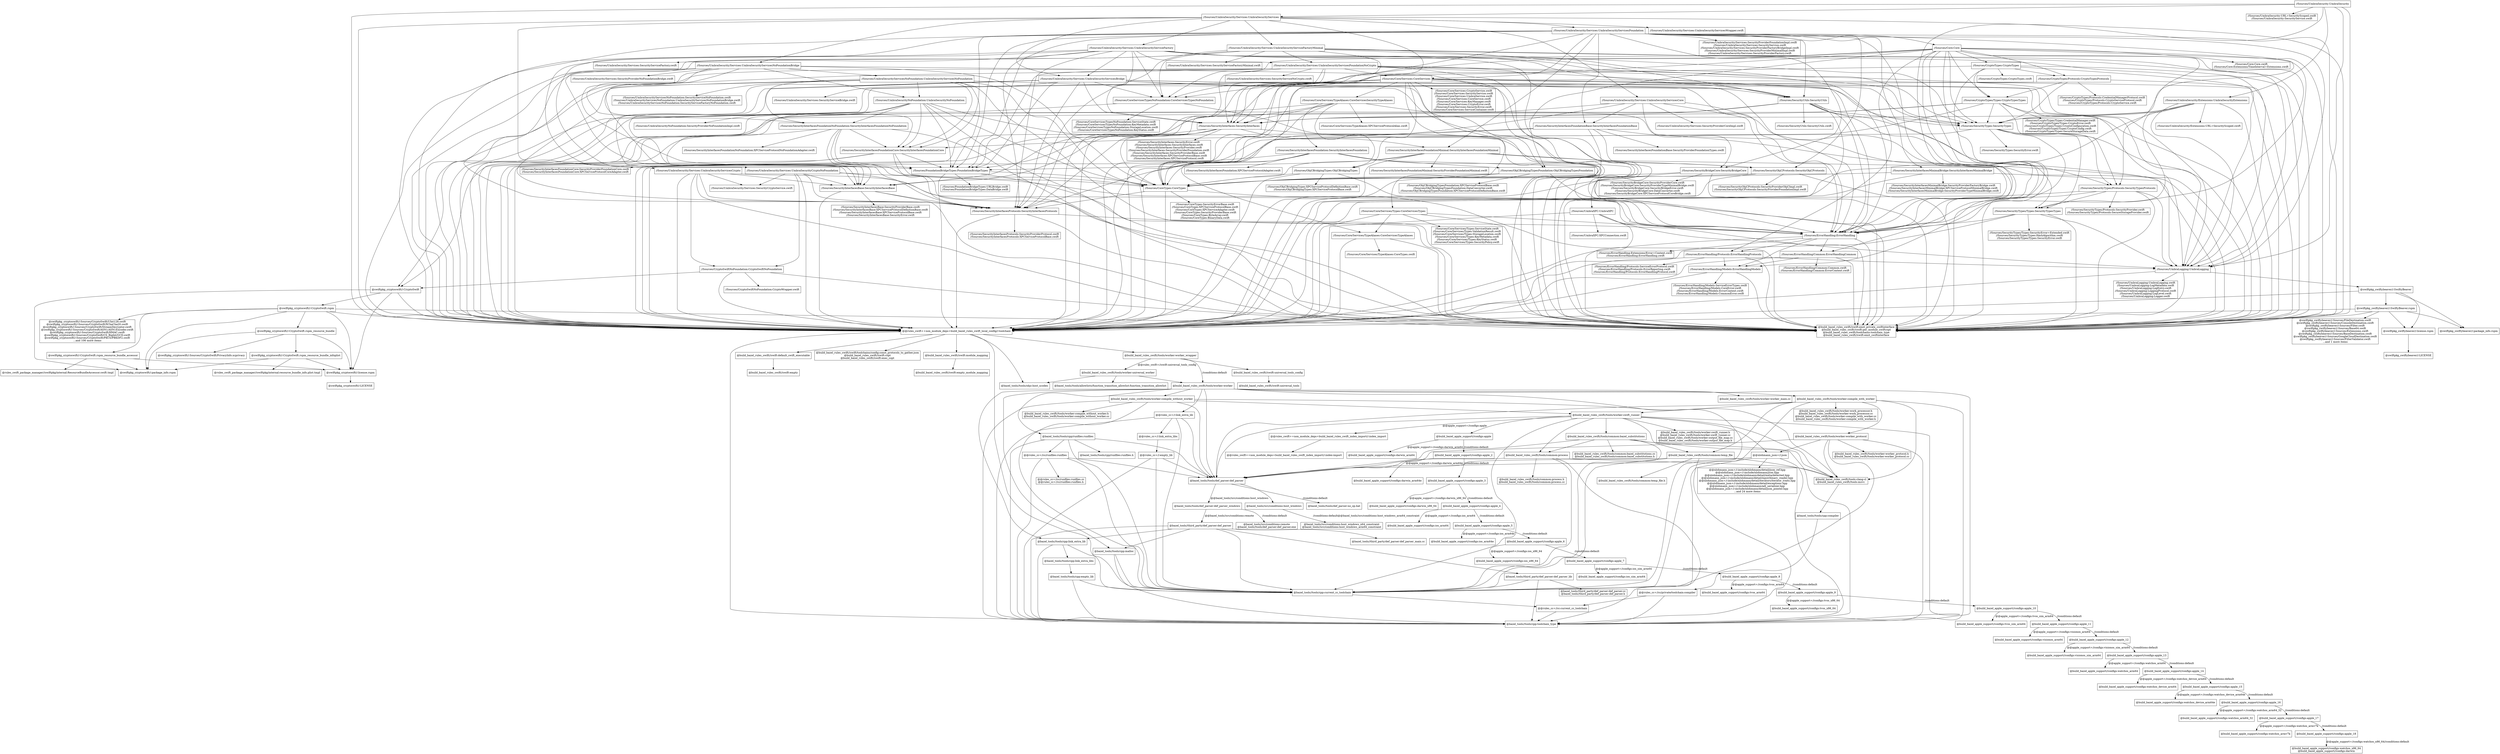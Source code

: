 digraph mygraph {
  node [shape=box];
  "//Sources/UmbraSecurity:UmbraSecurity"
  "//Sources/UmbraSecurity:UmbraSecurity" -> "//Sources/UmbraSecurity/Extensions:UmbraSecurityExtensions"
  "//Sources/UmbraSecurity:UmbraSecurity" -> "//Sources/UmbraSecurity/Services:UmbraSecurityServices"
  "//Sources/UmbraSecurity:UmbraSecurity" -> "//Sources/UmbraSecurity:URL+SecurityScoped.swift\n//Sources/UmbraSecurity:SecurityService.swift"
  "//Sources/UmbraSecurity:UmbraSecurity" -> "//Sources/ErrorHandling:ErrorHandling"
  "//Sources/UmbraSecurity:UmbraSecurity" -> "//Sources/UmbraLogging:UmbraLogging"
  "//Sources/UmbraSecurity:UmbraSecurity" -> "@@rules_swift++non_module_deps+build_bazel_rules_swift_local_config//:toolchain"
  "//Sources/UmbraSecurity:UmbraSecurity" -> "@build_bazel_rules_swift//swift:emit_private_swiftinterface\n@build_bazel_rules_swift//swift:per_module_swiftcopt\n@build_bazel_rules_swift//toolchains:toolchain_type\n@build_bazel_rules_swift//swift:emit_swiftinterface"
  "//Sources/UmbraSecurity:URL+SecurityScoped.swift\n//Sources/UmbraSecurity:SecurityService.swift"
  "//Sources/UmbraSecurity/Services:UmbraSecurityServices"
  "//Sources/UmbraSecurity/Services:UmbraSecurityServices" -> "//Sources/UmbraSecurity/Services:UmbraSecurityServiceFactory"
  "//Sources/UmbraSecurity/Services:UmbraSecurityServices" -> "//Sources/UmbraSecurity/Services:UmbraSecurityServiceFactoryMinimal"
  "//Sources/UmbraSecurity/Services:UmbraSecurityServices" -> "//Sources/UmbraSecurity/Services:UmbraSecurityServicesBridge"
  "//Sources/UmbraSecurity/Services:UmbraSecurityServices" -> "//Sources/UmbraSecurity/Services:UmbraSecurityServicesCore"
  "//Sources/UmbraSecurity/Services:UmbraSecurityServices" -> "//Sources/UmbraSecurity/Services:UmbraSecurityServicesCrypto"
  "//Sources/UmbraSecurity/Services:UmbraSecurityServices" -> "//Sources/UmbraSecurity/Services:UmbraSecurityServicesFoundation"
  "//Sources/UmbraSecurity/Services:UmbraSecurityServices" -> "//Sources/UmbraSecurity/Services:UmbraSecurityServicesNoFoundationBridge"
  "//Sources/UmbraSecurity/Services:UmbraSecurityServices" -> "@@rules_swift++non_module_deps+build_bazel_rules_swift_local_config//:toolchain"
  "//Sources/UmbraSecurity/Services:UmbraSecurityServices" -> "//Sources/UmbraSecurity/Services:UmbraSecurityServicesWrapper.swift"
  "//Sources/UmbraSecurity/Services:UmbraSecurityServices" -> "//Sources/CoreTypes:CoreTypes"
  "//Sources/UmbraSecurity/Services:UmbraSecurityServices" -> "@build_bazel_rules_swift//swift:emit_private_swiftinterface\n@build_bazel_rules_swift//swift:per_module_swiftcopt\n@build_bazel_rules_swift//toolchains:toolchain_type\n@build_bazel_rules_swift//swift:emit_swiftinterface"
  "//Sources/UmbraSecurity/Services:UmbraSecurityServicesNoFoundationBridge"
  "//Sources/UmbraSecurity/Services:UmbraSecurityServicesNoFoundationBridge" -> "//Sources/CoreTypes:CoreTypes"
  "//Sources/UmbraSecurity/Services:UmbraSecurityServicesNoFoundationBridge" -> "//Sources/FoundationBridgeTypes:FoundationBridgeTypes"
  "//Sources/UmbraSecurity/Services:UmbraSecurityServicesNoFoundationBridge" -> "@@rules_swift++non_module_deps+build_bazel_rules_swift_local_config//:toolchain"
  "//Sources/UmbraSecurity/Services:UmbraSecurityServicesNoFoundationBridge" -> "//Sources/UmbraSecurity/Services:SecurityProviderNoFoundationBridge.swift"
  "//Sources/UmbraSecurity/Services:UmbraSecurityServicesNoFoundationBridge" -> "//Sources/SecurityInterfacesFoundationCore:SecurityInterfacesFoundationCore"
  "//Sources/UmbraSecurity/Services:UmbraSecurityServicesNoFoundationBridge" -> "//Sources/SecurityInterfacesFoundationNoFoundation:SecurityInterfacesFoundationNoFoundation"
  "//Sources/UmbraSecurity/Services:UmbraSecurityServicesNoFoundationBridge" -> "//Sources/SecurityInterfacesProtocols:SecurityInterfacesProtocols"
  "//Sources/UmbraSecurity/Services:UmbraSecurityServicesNoFoundationBridge" -> "//Sources/UmbraSecurityNoFoundation:UmbraSecurityNoFoundation"
  "//Sources/UmbraSecurity/Services:UmbraSecurityServicesNoFoundationBridge" -> "@build_bazel_rules_swift//swift:emit_private_swiftinterface\n@build_bazel_rules_swift//swift:per_module_swiftcopt\n@build_bazel_rules_swift//toolchains:toolchain_type\n@build_bazel_rules_swift//swift:emit_swiftinterface"
  "//Sources/UmbraSecurity/Services:UmbraSecurityServicesNoFoundationBridge" -> "//Sources/UmbraSecurityServicesNoFoundation:UmbraSecurityServicesNoFoundation"
  "//Sources/UmbraSecurity/Services:SecurityProviderNoFoundationBridge.swift"
  "//Sources/UmbraSecurity/Services:UmbraSecurityServicesFoundation"
  "//Sources/UmbraSecurity/Services:UmbraSecurityServicesFoundation" -> "//Sources/Core:Core"
  "//Sources/UmbraSecurity/Services:UmbraSecurityServicesFoundation" -> "//Sources/Core/Services:CoreServices"
  "//Sources/UmbraSecurity/Services:UmbraSecurityServicesFoundation" -> "@@rules_swift++non_module_deps+build_bazel_rules_swift_local_config//:toolchain"
  "//Sources/UmbraSecurity/Services:UmbraSecurityServicesFoundation" -> "//Sources/ErrorHandling:ErrorHandling"
  "//Sources/UmbraSecurity/Services:UmbraSecurityServicesFoundation" -> "//Sources/UmbraSecurity/Services:SecurityProviderFoundationImpl.swift\n//Sources/UmbraSecurity/Services:SecurityService.swift\n//Sources/UmbraSecurity/Services:SecurityProviderFactoryBridgeImpl.swift\n//Sources/UmbraSecurity/Services:SecurityProviderMinimalImpl.swift\n//Sources/UmbraSecurity/Services:SecurityProviderFactory.swift"
  "//Sources/UmbraSecurity/Services:UmbraSecurityServicesFoundation" -> "//Sources/SecurityInterfaces:SecurityInterfaces"
  "//Sources/UmbraSecurity/Services:UmbraSecurityServicesFoundation" -> "//Sources/SecurityInterfacesBase:SecurityInterfacesBase"
  "//Sources/UmbraSecurity/Services:UmbraSecurityServicesFoundation" -> "//Sources/SecurityInterfacesProtocols:SecurityInterfacesProtocols"
  "//Sources/UmbraSecurity/Services:UmbraSecurityServicesFoundation" -> "//Sources/SecurityTypes:SecurityTypes"
  "//Sources/UmbraSecurity/Services:UmbraSecurityServicesFoundation" -> "//Sources/SecurityUtils:SecurityUtils"
  "//Sources/UmbraSecurity/Services:UmbraSecurityServicesFoundation" -> "//Sources/UmbraLogging:UmbraLogging"
  "//Sources/UmbraSecurity/Services:UmbraSecurityServicesFoundation" -> "//Sources/FoundationBridgeTypes:FoundationBridgeTypes"
  "//Sources/UmbraSecurity/Services:UmbraSecurityServicesFoundation" -> "//Sources/SecurityObjCProtocols:SecurityObjCProtocols"
  "//Sources/UmbraSecurity/Services:UmbraSecurityServicesFoundation" -> "//Sources/SecurityInterfacesFoundationBase:SecurityInterfacesFoundationBase"
  "//Sources/UmbraSecurity/Services:UmbraSecurityServicesFoundation" -> "//Sources/SecurityInterfacesMinimalBridge:SecurityInterfacesMinimalBridge"
  "//Sources/UmbraSecurity/Services:UmbraSecurityServicesFoundation" -> "//Sources/SecurityBridgeCore:SecurityBridgeCore"
  "//Sources/UmbraSecurity/Services:UmbraSecurityServicesFoundation" -> "//Sources/SecurityInterfacesFoundationMinimal:SecurityInterfacesFoundationMinimal"
  "//Sources/UmbraSecurity/Services:UmbraSecurityServicesFoundation" -> "//Sources/SecurityInterfacesFoundationCore:SecurityInterfacesFoundationCore"
  "//Sources/UmbraSecurity/Services:UmbraSecurityServicesFoundation" -> "@build_bazel_rules_swift//swift:emit_private_swiftinterface\n@build_bazel_rules_swift//swift:per_module_swiftcopt\n@build_bazel_rules_swift//toolchains:toolchain_type\n@build_bazel_rules_swift//swift:emit_swiftinterface"
  "//Sources/SecurityInterfacesMinimalBridge:SecurityInterfacesMinimalBridge"
  "//Sources/SecurityInterfacesMinimalBridge:SecurityInterfacesMinimalBridge" -> "//Sources/SecurityInterfacesMinimalBridge:SecurityProviderFactoryBridge.swift\n//Sources/SecurityInterfacesMinimalBridge:XPCServiceProtocolMinimalBridge.swift\n//Sources/SecurityInterfacesMinimalBridge:SecurityProviderTypeMinimalBridge.swift"
  "//Sources/SecurityInterfacesMinimalBridge:SecurityInterfacesMinimalBridge" -> "@build_bazel_rules_swift//swift:emit_private_swiftinterface\n@build_bazel_rules_swift//swift:per_module_swiftcopt\n@build_bazel_rules_swift//toolchains:toolchain_type\n@build_bazel_rules_swift//swift:emit_swiftinterface"
  "//Sources/SecurityInterfacesMinimalBridge:SecurityInterfacesMinimalBridge" -> "@@rules_swift++non_module_deps+build_bazel_rules_swift_local_config//:toolchain"
  "//Sources/SecurityInterfacesMinimalBridge:SecurityInterfacesMinimalBridge" -> "//Sources/CoreTypes:CoreTypes"
  "//Sources/SecurityInterfacesMinimalBridge:SecurityProviderFactoryBridge.swift\n//Sources/SecurityInterfacesMinimalBridge:XPCServiceProtocolMinimalBridge.swift\n//Sources/SecurityInterfacesMinimalBridge:SecurityProviderTypeMinimalBridge.swift"
  "//Sources/UmbraSecurity/Services:SecurityProviderFoundationImpl.swift\n//Sources/UmbraSecurity/Services:SecurityService.swift\n//Sources/UmbraSecurity/Services:SecurityProviderFactoryBridgeImpl.swift\n//Sources/UmbraSecurity/Services:SecurityProviderMinimalImpl.swift\n//Sources/UmbraSecurity/Services:SecurityProviderFactory.swift"
  "//Sources/UmbraSecurity/Services:UmbraSecurityServicesCrypto"
  "//Sources/UmbraSecurity/Services:UmbraSecurityServicesCrypto" -> "//Sources/CryptoSwiftNoFoundation:CryptoSwiftNoFoundation"
  "//Sources/UmbraSecurity/Services:UmbraSecurityServicesCrypto" -> "//Sources/UmbraSecurity/Services:SecurityCryptoService.swift"
  "//Sources/UmbraSecurity/Services:UmbraSecurityServicesCrypto" -> "@@rules_swift++non_module_deps+build_bazel_rules_swift_local_config//:toolchain"
  "//Sources/UmbraSecurity/Services:UmbraSecurityServicesCrypto" -> "//Sources/ErrorHandling:ErrorHandling"
  "//Sources/UmbraSecurity/Services:UmbraSecurityServicesCrypto" -> "//Sources/SecurityInterfacesBase:SecurityInterfacesBase"
  "//Sources/UmbraSecurity/Services:UmbraSecurityServicesCrypto" -> "//Sources/SecurityInterfacesProtocols:SecurityInterfacesProtocols"
  "//Sources/UmbraSecurity/Services:UmbraSecurityServicesCrypto" -> "@build_bazel_rules_swift//swift:emit_private_swiftinterface\n@build_bazel_rules_swift//swift:per_module_swiftcopt\n@build_bazel_rules_swift//toolchains:toolchain_type\n@build_bazel_rules_swift//swift:emit_swiftinterface"
  "//Sources/UmbraSecurity/Services:UmbraSecurityServicesCore"
  "//Sources/UmbraSecurity/Services:UmbraSecurityServicesCore" -> "//Sources/CoreTypes:CoreTypes"
  "//Sources/UmbraSecurity/Services:UmbraSecurityServicesCore" -> "//Sources/ErrorHandling:ErrorHandling"
  "//Sources/UmbraSecurity/Services:UmbraSecurityServicesCore" -> "@@rules_swift++non_module_deps+build_bazel_rules_swift_local_config//:toolchain"
  "//Sources/UmbraSecurity/Services:UmbraSecurityServicesCore" -> "//Sources/SecurityBridgeCore:SecurityBridgeCore"
  "//Sources/UmbraSecurity/Services:UmbraSecurityServicesCore" -> "//Sources/SecurityInterfacesFoundationBase:SecurityInterfacesFoundationBase"
  "//Sources/UmbraSecurity/Services:UmbraSecurityServicesCore" -> "//Sources/UmbraSecurity/Services:SecurityProviderCoreImpl.swift"
  "//Sources/UmbraSecurity/Services:UmbraSecurityServicesCore" -> "@build_bazel_rules_swift//swift:emit_private_swiftinterface\n@build_bazel_rules_swift//swift:per_module_swiftcopt\n@build_bazel_rules_swift//toolchains:toolchain_type\n@build_bazel_rules_swift//swift:emit_swiftinterface"
  "//Sources/UmbraSecurity/Services:SecurityProviderCoreImpl.swift"
  "//Sources/SecurityInterfacesFoundationBase:SecurityInterfacesFoundationBase"
  "//Sources/SecurityInterfacesFoundationBase:SecurityInterfacesFoundationBase" -> "//Sources/SecurityInterfacesFoundationBase:SecurityProviderFoundationTypes.swift"
  "//Sources/SecurityInterfacesFoundationBase:SecurityInterfacesFoundationBase" -> "@build_bazel_rules_swift//swift:emit_private_swiftinterface\n@build_bazel_rules_swift//swift:per_module_swiftcopt\n@build_bazel_rules_swift//toolchains:toolchain_type\n@build_bazel_rules_swift//swift:emit_swiftinterface"
  "//Sources/SecurityInterfacesFoundationBase:SecurityInterfacesFoundationBase" -> "@@rules_swift++non_module_deps+build_bazel_rules_swift_local_config//:toolchain"
  "//Sources/SecurityInterfacesFoundationBase:SecurityInterfacesFoundationBase" -> "//Sources/SecurityInterfacesFoundationCore:SecurityInterfacesFoundationCore"
  "//Sources/SecurityInterfacesFoundationBase:SecurityInterfacesFoundationBase" -> "//Sources/SecurityObjCProtocols:SecurityObjCProtocols"
  "//Sources/SecurityInterfacesFoundationBase:SecurityInterfacesFoundationBase" -> "//Sources/CoreTypes:CoreTypes"
  "//Sources/UmbraSecurity/Services:UmbraSecurityServiceFactoryMinimal"
  "//Sources/UmbraSecurity/Services:UmbraSecurityServiceFactoryMinimal" -> "//Sources/UmbraSecurity/Services:UmbraSecurityServicesFoundationNoCrypto"
  "//Sources/UmbraSecurity/Services:UmbraSecurityServiceFactoryMinimal" -> "//Sources/UmbraSecurity/Services:SecurityServiceFactoryMinimal.swift"
  "//Sources/UmbraSecurity/Services:UmbraSecurityServiceFactoryMinimal" -> "@@rules_swift++non_module_deps+build_bazel_rules_swift_local_config//:toolchain"
  "//Sources/UmbraSecurity/Services:UmbraSecurityServiceFactoryMinimal" -> "//Sources/CoreServicesTypesNoFoundation:CoreServicesTypesNoFoundation"
  "//Sources/UmbraSecurity/Services:UmbraSecurityServiceFactoryMinimal" -> "//Sources/SecurityInterfaces:SecurityInterfaces"
  "//Sources/UmbraSecurity/Services:UmbraSecurityServiceFactoryMinimal" -> "//Sources/SecurityInterfacesBase:SecurityInterfacesBase"
  "//Sources/UmbraSecurity/Services:UmbraSecurityServiceFactoryMinimal" -> "//Sources/SecurityInterfacesProtocols:SecurityInterfacesProtocols"
  "//Sources/UmbraSecurity/Services:UmbraSecurityServiceFactoryMinimal" -> "//Sources/SecurityTypes:SecurityTypes"
  "//Sources/UmbraSecurity/Services:UmbraSecurityServiceFactoryMinimal" -> "//Sources/SecurityUtils:SecurityUtils"
  "//Sources/UmbraSecurity/Services:UmbraSecurityServiceFactoryMinimal" -> "//Sources/UmbraLogging:UmbraLogging"
  "//Sources/UmbraSecurity/Services:UmbraSecurityServiceFactoryMinimal" -> "@build_bazel_rules_swift//swift:emit_private_swiftinterface\n@build_bazel_rules_swift//swift:per_module_swiftcopt\n@build_bazel_rules_swift//toolchains:toolchain_type\n@build_bazel_rules_swift//swift:emit_swiftinterface"
  "//Sources/UmbraSecurity/Services:UmbraSecurityServiceFactory"
  "//Sources/UmbraSecurity/Services:UmbraSecurityServiceFactory" -> "//Sources/UmbraSecurity/Services:UmbraSecurityServicesBridge"
  "//Sources/UmbraSecurity/Services:UmbraSecurityServiceFactory" -> "//Sources/UmbraSecurity/Services:UmbraSecurityServicesFoundationNoCrypto"
  "//Sources/UmbraSecurity/Services:UmbraSecurityServiceFactory" -> "//Sources/UmbraSecurity/Services:SecurityServiceFactory.swift"
  "//Sources/UmbraSecurity/Services:UmbraSecurityServiceFactory" -> "@@rules_swift++non_module_deps+build_bazel_rules_swift_local_config//:toolchain"
  "//Sources/UmbraSecurity/Services:UmbraSecurityServiceFactory" -> "//Sources/CoreServicesTypesNoFoundation:CoreServicesTypesNoFoundation"
  "//Sources/UmbraSecurity/Services:UmbraSecurityServiceFactory" -> "//Sources/ErrorHandling:ErrorHandling"
  "//Sources/UmbraSecurity/Services:UmbraSecurityServiceFactory" -> "//Sources/SecurityInterfaces:SecurityInterfaces"
  "//Sources/UmbraSecurity/Services:UmbraSecurityServiceFactory" -> "//Sources/SecurityInterfacesBase:SecurityInterfacesBase"
  "//Sources/UmbraSecurity/Services:UmbraSecurityServiceFactory" -> "//Sources/SecurityInterfacesProtocols:SecurityInterfacesProtocols"
  "//Sources/UmbraSecurity/Services:UmbraSecurityServiceFactory" -> "//Sources/SecurityTypes:SecurityTypes"
  "//Sources/UmbraSecurity/Services:UmbraSecurityServiceFactory" -> "//Sources/SecurityUtils:SecurityUtils"
  "//Sources/UmbraSecurity/Services:UmbraSecurityServiceFactory" -> "//Sources/UmbraLogging:UmbraLogging"
  "//Sources/UmbraSecurity/Services:UmbraSecurityServiceFactory" -> "//Sources/FoundationBridgeTypes:FoundationBridgeTypes"
  "//Sources/UmbraSecurity/Services:UmbraSecurityServiceFactory" -> "@build_bazel_rules_swift//swift:emit_private_swiftinterface\n@build_bazel_rules_swift//swift:per_module_swiftcopt\n@build_bazel_rules_swift//toolchains:toolchain_type\n@build_bazel_rules_swift//swift:emit_swiftinterface"
  "//Sources/UmbraSecurity/Services:SecurityServiceFactory.swift"
  "//Sources/UmbraSecurity/Services:UmbraSecurityServicesFoundationNoCrypto"
  "//Sources/UmbraSecurity/Services:UmbraSecurityServicesFoundationNoCrypto" -> "//Sources/UmbraSecurity/Services:SecurityServiceNoCrypto.swift"
  "//Sources/UmbraSecurity/Services:UmbraSecurityServicesFoundationNoCrypto" -> "//Sources/Core/Services:CoreServices"
  "//Sources/UmbraSecurity/Services:UmbraSecurityServicesFoundationNoCrypto" -> "@@rules_swift++non_module_deps+build_bazel_rules_swift_local_config//:toolchain"
  "//Sources/UmbraSecurity/Services:UmbraSecurityServicesFoundationNoCrypto" -> "//Sources/SecurityInterfacesProtocols:SecurityInterfacesProtocols"
  "//Sources/UmbraSecurity/Services:UmbraSecurityServicesFoundationNoCrypto" -> "//Sources/FoundationBridgeTypes:FoundationBridgeTypes"
  "//Sources/UmbraSecurity/Services:UmbraSecurityServicesFoundationNoCrypto" -> "//Sources/CoreServicesTypesNoFoundation:CoreServicesTypesNoFoundation"
  "//Sources/UmbraSecurity/Services:UmbraSecurityServicesFoundationNoCrypto" -> "//Sources/SecurityInterfacesBase:SecurityInterfacesBase"
  "//Sources/UmbraSecurity/Services:UmbraSecurityServicesFoundationNoCrypto" -> "//Sources/SecurityInterfaces:SecurityInterfaces"
  "//Sources/UmbraSecurity/Services:UmbraSecurityServicesFoundationNoCrypto" -> "@build_bazel_rules_swift//swift:emit_private_swiftinterface\n@build_bazel_rules_swift//swift:per_module_swiftcopt\n@build_bazel_rules_swift//toolchains:toolchain_type\n@build_bazel_rules_swift//swift:emit_swiftinterface"
  "//Sources/UmbraSecurity/Services:UmbraSecurityServicesFoundationNoCrypto" -> "//Sources/ErrorHandling:ErrorHandling"
  "//Sources/UmbraSecurity/Services:UmbraSecurityServicesFoundationNoCrypto" -> "//Sources/UmbraLogging:UmbraLogging"
  "//Sources/UmbraSecurity/Services:UmbraSecurityServicesFoundationNoCrypto" -> "//Sources/SecurityUtils:SecurityUtils"
  "//Sources/UmbraSecurity/Services:UmbraSecurityServicesFoundationNoCrypto" -> "//Sources/SecurityTypes:SecurityTypes"
  "//Sources/Core/Services:CoreServices"
  "//Sources/Core/Services:CoreServices" -> "//Sources/Core/Services:CryptoService.swift\n//Sources/Core/Services:SecurityService.swift\n//Sources/Core/Services:UmbraService.swift\n//Sources/Core/Services:CoreService.swift\n//Sources/Core/Services:KeyManager.swift\n//Sources/Core/Services:CryptoError.swift\n//Sources/Core/Services:SecurityError.swift\n//Sources/Core/Services:ServiceContainer.swift"
  "//Sources/Core/Services:CoreServices" -> "@build_bazel_rules_swift//swift:emit_private_swiftinterface\n@build_bazel_rules_swift//swift:per_module_swiftcopt\n@build_bazel_rules_swift//toolchains:toolchain_type\n@build_bazel_rules_swift//swift:emit_swiftinterface"
  "//Sources/Core/Services:CoreServices" -> "@@rules_swift++non_module_deps+build_bazel_rules_swift_local_config//:toolchain"
  "//Sources/Core/Services:CoreServices" -> "//Sources/CoreServicesTypesNoFoundation:CoreServicesTypesNoFoundation"
  "//Sources/Core/Services:CoreServices" -> "//Sources/UmbraLogging:UmbraLogging"
  "//Sources/Core/Services:CoreServices" -> "@swiftpkg_cryptoswift//:CryptoSwift"
  "//Sources/Core/Services:CoreServices" -> "//Sources/UmbraXPC:UmbraXPC"
  "//Sources/Core/Services:CoreServices" -> "//Sources/Core/Services/TypeAliases:CoreServicesTypeAliases"
  "//Sources/Core/Services:CoreServices" -> "//Sources/SecurityTypes/Protocols:SecurityTypesProtocols"
  "//Sources/Core/Services:CoreServices" -> "//Sources/SecurityTypes:SecurityTypes"
  "//Sources/Core/Services:CoreServices" -> "//Sources/SecurityInterfaces:SecurityInterfaces"
  "//Sources/Core/Services:CoreServices" -> "//Sources/ObjCBridgingTypesFoundation:ObjCBridgingTypesFoundation"
  "//Sources/Core/Services:CoreServices" -> "//Sources/ObjCBridgingTypes:ObjCBridgingTypes"
  "//Sources/Core/Services:CoreServices" -> "//Sources/Core/Services/TypeAliases:CoreServicesSecurityTypeAliases"
  "//Sources/Core/Services:CoreServices" -> "//Sources/Core/Services/Types:CoreServicesTypes"
  "//Sources/Core/Services:CoreServices" -> "//Sources/ErrorHandling:ErrorHandling"
  "//Sources/Core/Services:CoreServices" -> "//Sources/CoreTypes:CoreTypes"
  "//Sources/UmbraXPC:UmbraXPC"
  "//Sources/UmbraXPC:UmbraXPC" -> "//Sources/UmbraXPC:XPCConnection.swift"
  "//Sources/UmbraXPC:UmbraXPC" -> "@build_bazel_rules_swift//swift:emit_private_swiftinterface\n@build_bazel_rules_swift//swift:per_module_swiftcopt\n@build_bazel_rules_swift//toolchains:toolchain_type\n@build_bazel_rules_swift//swift:emit_swiftinterface"
  "//Sources/UmbraXPC:UmbraXPC" -> "@@rules_swift++non_module_deps+build_bazel_rules_swift_local_config//:toolchain"
  "//Sources/UmbraXPC:UmbraXPC" -> "//Sources/UmbraLogging:UmbraLogging"
  "//Sources/UmbraXPC:UmbraXPC" -> "//Sources/ErrorHandling:ErrorHandling"
  "//Sources/UmbraXPC:XPCConnection.swift"
  "//Sources/Core/Services:CryptoService.swift\n//Sources/Core/Services:SecurityService.swift\n//Sources/Core/Services:UmbraService.swift\n//Sources/Core/Services:CoreService.swift\n//Sources/Core/Services:KeyManager.swift\n//Sources/Core/Services:CryptoError.swift\n//Sources/Core/Services:SecurityError.swift\n//Sources/Core/Services:ServiceContainer.swift"
  "//Sources/UmbraSecurity/Services:SecurityServiceNoCrypto.swift"
  "//Sources/UmbraSecurity/Services:UmbraSecurityServicesBridge"
  "//Sources/UmbraSecurity/Services:UmbraSecurityServicesBridge" -> "//Sources/UmbraSecurity/Services:UmbraSecurityCryptoNoFoundation"
  "//Sources/UmbraSecurity/Services:UmbraSecurityServicesBridge" -> "//Sources/UmbraSecurity/Services:SecurityServiceBridge.swift"
  "//Sources/UmbraSecurity/Services:UmbraSecurityServicesBridge" -> "//Sources/CoreServicesTypesNoFoundation:CoreServicesTypesNoFoundation"
  "//Sources/UmbraSecurity/Services:UmbraSecurityServicesBridge" -> "//Sources/SecurityInterfacesBase:SecurityInterfacesBase"
  "//Sources/UmbraSecurity/Services:UmbraSecurityServicesBridge" -> "//Sources/ErrorHandling:ErrorHandling"
  "//Sources/UmbraSecurity/Services:UmbraSecurityServicesBridge" -> "//Sources/SecurityInterfacesProtocols:SecurityInterfacesProtocols"
  "//Sources/UmbraSecurity/Services:UmbraSecurityServicesBridge" -> "//Sources/SecurityTypes:SecurityTypes"
  "//Sources/UmbraSecurity/Services:UmbraSecurityServicesBridge" -> "//Sources/SecurityInterfaces:SecurityInterfaces"
  "//Sources/UmbraSecurity/Services:UmbraSecurityServicesBridge" -> "//Sources/SecurityUtils:SecurityUtils"
  "//Sources/UmbraSecurity/Services:UmbraSecurityServicesBridge" -> "@@rules_swift++non_module_deps+build_bazel_rules_swift_local_config//:toolchain"
  "//Sources/UmbraSecurity/Services:UmbraSecurityServicesBridge" -> "//Sources/UmbraLogging:UmbraLogging"
  "//Sources/UmbraSecurity/Services:UmbraSecurityServicesBridge" -> "//Sources/FoundationBridgeTypes:FoundationBridgeTypes"
  "//Sources/UmbraSecurity/Services:UmbraSecurityServicesBridge" -> "@build_bazel_rules_swift//swift:emit_private_swiftinterface\n@build_bazel_rules_swift//swift:per_module_swiftcopt\n@build_bazel_rules_swift//toolchains:toolchain_type\n@build_bazel_rules_swift//swift:emit_swiftinterface"
  "//Sources/SecurityUtils:SecurityUtils"
  "//Sources/SecurityUtils:SecurityUtils" -> "//Sources/SecurityUtils:SecurityUtils.swift"
  "//Sources/SecurityUtils:SecurityUtils" -> "@build_bazel_rules_swift//swift:emit_private_swiftinterface\n@build_bazel_rules_swift//swift:per_module_swiftcopt\n@build_bazel_rules_swift//toolchains:toolchain_type\n@build_bazel_rules_swift//swift:emit_swiftinterface"
  "//Sources/SecurityUtils:SecurityUtils" -> "@@rules_swift++non_module_deps+build_bazel_rules_swift_local_config//:toolchain"
  "//Sources/SecurityUtils:SecurityUtils" -> "//Sources/UmbraLogging:UmbraLogging"
  "//Sources/SecurityUtils:SecurityUtils" -> "//Sources/SecurityTypes/Types:SecurityTypesTypes"
  "//Sources/SecurityUtils:SecurityUtils" -> "//Sources/ErrorHandling:ErrorHandling"
  "//Sources/SecurityUtils:SecurityUtils" -> "//Sources/SecurityTypes:SecurityTypes"
  "//Sources/SecurityUtils:SecurityUtils" -> "//Sources/SecurityInterfaces:SecurityInterfaces"
  "//Sources/SecurityUtils:SecurityUtils.swift"
  "//Sources/UmbraSecurity/Services:SecurityServiceBridge.swift"
  "//Sources/Core/Services/TypeAliases:CoreServicesSecurityTypeAliases"
  "//Sources/Core/Services/TypeAliases:CoreServicesSecurityTypeAliases" -> "//Sources/Core/Services/TypeAliases:XPCServiceProtocolAlias.swift"
  "//Sources/Core/Services/TypeAliases:CoreServicesSecurityTypeAliases" -> "@build_bazel_rules_swift//swift:emit_private_swiftinterface\n@build_bazel_rules_swift//swift:per_module_swiftcopt\n@build_bazel_rules_swift//toolchains:toolchain_type\n@build_bazel_rules_swift//swift:emit_swiftinterface"
  "//Sources/Core/Services/TypeAliases:CoreServicesSecurityTypeAliases" -> "//Sources/CoreTypes:CoreTypes"
  "//Sources/Core/Services/TypeAliases:CoreServicesSecurityTypeAliases" -> "@@rules_swift++non_module_deps+build_bazel_rules_swift_local_config//:toolchain"
  "//Sources/Core/Services/TypeAliases:CoreServicesSecurityTypeAliases" -> "//Sources/ObjCBridgingTypes:ObjCBridgingTypes"
  "//Sources/Core/Services/TypeAliases:CoreServicesSecurityTypeAliases" -> "//Sources/SecurityInterfacesFoundation:SecurityInterfacesFoundation"
  "//Sources/Core/Services/TypeAliases:CoreServicesSecurityTypeAliases" -> "//Sources/SecurityInterfaces:SecurityInterfaces"
  "//Sources/Core/Services/TypeAliases:CoreServicesSecurityTypeAliases" -> "//Sources/SecurityInterfacesBase:SecurityInterfacesBase"
  "//Sources/SecurityInterfacesFoundation:SecurityInterfacesFoundation"
  "//Sources/SecurityInterfacesFoundation:SecurityInterfacesFoundation" -> "//Sources/SecurityInterfacesFoundation:XPCServiceProtocolAdapter.swift"
  "//Sources/SecurityInterfacesFoundation:SecurityInterfacesFoundation" -> "@build_bazel_rules_swift//swift:emit_private_swiftinterface\n@build_bazel_rules_swift//swift:per_module_swiftcopt\n@build_bazel_rules_swift//toolchains:toolchain_type\n@build_bazel_rules_swift//swift:emit_swiftinterface"
  "//Sources/SecurityInterfacesFoundation:SecurityInterfacesFoundation" -> "@@rules_swift++non_module_deps+build_bazel_rules_swift_local_config//:toolchain"
  "//Sources/SecurityInterfacesFoundation:SecurityInterfacesFoundation" -> "//Sources/ObjCBridgingTypesFoundation:ObjCBridgingTypesFoundation"
  "//Sources/SecurityInterfacesFoundation:SecurityInterfacesFoundation" -> "//Sources/CoreTypes:CoreTypes"
  "//Sources/SecurityInterfacesFoundation:SecurityInterfacesFoundation" -> "//Sources/SecurityInterfacesProtocols:SecurityInterfacesProtocols"
  "//Sources/SecurityInterfacesFoundation:SecurityInterfacesFoundation" -> "//Sources/ErrorHandling:ErrorHandling"
  "//Sources/SecurityInterfacesFoundation:XPCServiceProtocolAdapter.swift"
  "//Sources/UmbraSecurity/Services:UmbraSecurityServicesWrapper.swift"
  "//Sources/ObjCBridgingTypes:ObjCBridgingTypes"
  "//Sources/ObjCBridgingTypes:ObjCBridgingTypes" -> "//Sources/ObjCBridgingTypes:XPCServiceProtocolDefinitionBase.swift\n//Sources/ObjCBridgingTypes:XPCServiceProtocolBase.swift"
  "//Sources/ObjCBridgingTypes:ObjCBridgingTypes" -> "@build_bazel_rules_swift//swift:emit_private_swiftinterface\n@build_bazel_rules_swift//swift:per_module_swiftcopt\n@build_bazel_rules_swift//toolchains:toolchain_type\n@build_bazel_rules_swift//swift:emit_swiftinterface"
  "//Sources/ObjCBridgingTypes:ObjCBridgingTypes" -> "@@rules_swift++non_module_deps+build_bazel_rules_swift_local_config//:toolchain"
  "//Sources/ObjCBridgingTypes:ObjCBridgingTypes" -> "//Sources/CoreTypes:CoreTypes"
  "//Sources/ObjCBridgingTypes:XPCServiceProtocolDefinitionBase.swift\n//Sources/ObjCBridgingTypes:XPCServiceProtocolBase.swift"
  "//Sources/UmbraSecurityServicesNoFoundation:UmbraSecurityServicesNoFoundation"
  "//Sources/UmbraSecurityServicesNoFoundation:UmbraSecurityServicesNoFoundation" -> "//Sources/UmbraSecurityServicesNoFoundation:SecurityServiceNoFoundation.swift\n//Sources/UmbraSecurityServicesNoFoundation:UmbraSecurityServicesNoFoundationBridge.swift\n//Sources/UmbraSecurityServicesNoFoundation:SecurityServiceFactoryNoFoundation.swift"
  "//Sources/UmbraSecurityServicesNoFoundation:UmbraSecurityServicesNoFoundation" -> "@build_bazel_rules_swift//swift:emit_private_swiftinterface\n@build_bazel_rules_swift//swift:per_module_swiftcopt\n@build_bazel_rules_swift//toolchains:toolchain_type\n@build_bazel_rules_swift//swift:emit_swiftinterface"
  "//Sources/UmbraSecurityServicesNoFoundation:UmbraSecurityServicesNoFoundation" -> "//Sources/CoreTypes:CoreTypes"
  "//Sources/UmbraSecurityServicesNoFoundation:UmbraSecurityServicesNoFoundation" -> "@@rules_swift++non_module_deps+build_bazel_rules_swift_local_config//:toolchain"
  "//Sources/UmbraSecurityServicesNoFoundation:UmbraSecurityServicesNoFoundation" -> "//Sources/UmbraSecurityNoFoundation:UmbraSecurityNoFoundation"
  "//Sources/UmbraSecurityServicesNoFoundation:UmbraSecurityServicesNoFoundation" -> "//Sources/ErrorHandling:ErrorHandling"
  "//Sources/UmbraSecurityServicesNoFoundation:UmbraSecurityServicesNoFoundation" -> "//Sources/FoundationBridgeTypes:FoundationBridgeTypes"
  "//Sources/UmbraSecurityServicesNoFoundation:UmbraSecurityServicesNoFoundation" -> "//Sources/SecurityInterfacesProtocols:SecurityInterfacesProtocols"
  "//Sources/UmbraSecurityServicesNoFoundation:UmbraSecurityServicesNoFoundation" -> "//Sources/SecurityInterfacesFoundationNoFoundation:SecurityInterfacesFoundationNoFoundation"
  "//Sources/UmbraSecurityServicesNoFoundation:UmbraSecurityServicesNoFoundation" -> "//Sources/SecurityInterfacesFoundationCore:SecurityInterfacesFoundationCore"
  "//Sources/UmbraSecurityNoFoundation:UmbraSecurityNoFoundation"
  "//Sources/UmbraSecurityNoFoundation:UmbraSecurityNoFoundation" -> "//Sources/UmbraSecurityNoFoundation:SecurityProviderNoFoundationImpl.swift"
  "//Sources/UmbraSecurityNoFoundation:UmbraSecurityNoFoundation" -> "@build_bazel_rules_swift//swift:emit_private_swiftinterface\n@build_bazel_rules_swift//swift:per_module_swiftcopt\n@build_bazel_rules_swift//toolchains:toolchain_type\n@build_bazel_rules_swift//swift:emit_swiftinterface"
  "//Sources/UmbraSecurityNoFoundation:UmbraSecurityNoFoundation" -> "@@rules_swift++non_module_deps+build_bazel_rules_swift_local_config//:toolchain"
  "//Sources/UmbraSecurityNoFoundation:UmbraSecurityNoFoundation" -> "//Sources/FoundationBridgeTypes:FoundationBridgeTypes"
  "//Sources/UmbraSecurityNoFoundation:UmbraSecurityNoFoundation" -> "//Sources/SecurityInterfacesFoundationNoFoundation:SecurityInterfacesFoundationNoFoundation"
  "//Sources/UmbraSecurityNoFoundation:UmbraSecurityNoFoundation" -> "//Sources/SecurityInterfacesFoundationCore:SecurityInterfacesFoundationCore"
  "//Sources/UmbraSecurityNoFoundation:UmbraSecurityNoFoundation" -> "//Sources/SecurityInterfacesProtocols:SecurityInterfacesProtocols"
  "//Sources/UmbraSecurityNoFoundation:UmbraSecurityNoFoundation" -> "//Sources/ErrorHandling:ErrorHandling"
  "//Sources/UmbraSecurityNoFoundation:UmbraSecurityNoFoundation" -> "//Sources/CoreTypes:CoreTypes"
  "//Sources/SecurityInterfacesFoundationNoFoundation:SecurityInterfacesFoundationNoFoundation"
  "//Sources/SecurityInterfacesFoundationNoFoundation:SecurityInterfacesFoundationNoFoundation" -> "//Sources/SecurityInterfacesFoundationNoFoundation:XPCServiceProtocolNoFoundationAdapter.swift"
  "//Sources/SecurityInterfacesFoundationNoFoundation:SecurityInterfacesFoundationNoFoundation" -> "@build_bazel_rules_swift//swift:emit_private_swiftinterface\n@build_bazel_rules_swift//swift:per_module_swiftcopt\n@build_bazel_rules_swift//toolchains:toolchain_type\n@build_bazel_rules_swift//swift:emit_swiftinterface"
  "//Sources/SecurityInterfacesFoundationNoFoundation:SecurityInterfacesFoundationNoFoundation" -> "@@rules_swift++non_module_deps+build_bazel_rules_swift_local_config//:toolchain"
  "//Sources/SecurityInterfacesFoundationNoFoundation:SecurityInterfacesFoundationNoFoundation" -> "//Sources/FoundationBridgeTypes:FoundationBridgeTypes"
  "//Sources/SecurityInterfacesFoundationNoFoundation:SecurityInterfacesFoundationNoFoundation" -> "//Sources/SecurityInterfacesFoundationCore:SecurityInterfacesFoundationCore"
  "//Sources/SecurityInterfacesFoundationNoFoundation:SecurityInterfacesFoundationNoFoundation" -> "//Sources/SecurityInterfacesProtocols:SecurityInterfacesProtocols"
  "//Sources/SecurityInterfacesFoundationNoFoundation:SecurityInterfacesFoundationNoFoundation" -> "//Sources/CoreTypes:CoreTypes"
  "//Sources/SecurityInterfacesFoundationCore:SecurityInterfacesFoundationCore"
  "//Sources/SecurityInterfacesFoundationCore:SecurityInterfacesFoundationCore" -> "//Sources/SecurityInterfacesFoundationCore:SecurityProviderFoundationCore.swift\n//Sources/SecurityInterfacesFoundationCore:XPCServiceProtocolCoreAdapter.swift"
  "//Sources/SecurityInterfacesFoundationCore:SecurityInterfacesFoundationCore" -> "@build_bazel_rules_swift//swift:emit_private_swiftinterface\n@build_bazel_rules_swift//swift:per_module_swiftcopt\n@build_bazel_rules_swift//toolchains:toolchain_type\n@build_bazel_rules_swift//swift:emit_swiftinterface"
  "//Sources/SecurityInterfacesFoundationCore:SecurityInterfacesFoundationCore" -> "@@rules_swift++non_module_deps+build_bazel_rules_swift_local_config//:toolchain"
  "//Sources/SecurityInterfacesFoundationCore:SecurityInterfacesFoundationCore" -> "//Sources/FoundationBridgeTypes:FoundationBridgeTypes"
  "//Sources/SecurityInterfacesFoundationCore:SecurityInterfacesFoundationCore" -> "//Sources/CoreTypes:CoreTypes"
  "//Sources/SecurityInterfacesFoundationCore:SecurityProviderFoundationCore.swift\n//Sources/SecurityInterfacesFoundationCore:XPCServiceProtocolCoreAdapter.swift"
  "//Sources/UmbraSecurityNoFoundation:SecurityProviderNoFoundationImpl.swift"
  "//Sources/UmbraSecurityServicesNoFoundation:SecurityServiceNoFoundation.swift\n//Sources/UmbraSecurityServicesNoFoundation:UmbraSecurityServicesNoFoundationBridge.swift\n//Sources/UmbraSecurityServicesNoFoundation:SecurityServiceFactoryNoFoundation.swift"
  "//Sources/UmbraSecurity/Extensions:UmbraSecurityExtensions"
  "//Sources/UmbraSecurity/Extensions:UmbraSecurityExtensions" -> "//Sources/UmbraSecurity/Extensions:URL+SecurityScoped.swift"
  "//Sources/UmbraSecurity/Extensions:UmbraSecurityExtensions" -> "//Sources/ErrorHandling:ErrorHandling"
  "//Sources/UmbraSecurity/Extensions:UmbraSecurityExtensions" -> "//Sources/SecurityInterfaces:SecurityInterfaces"
  "//Sources/UmbraSecurity/Extensions:UmbraSecurityExtensions" -> "@@rules_swift++non_module_deps+build_bazel_rules_swift_local_config//:toolchain"
  "//Sources/UmbraSecurity/Extensions:UmbraSecurityExtensions" -> "//Sources/SecurityTypes:SecurityTypes"
  "//Sources/UmbraSecurity/Extensions:UmbraSecurityExtensions" -> "//Sources/UmbraLogging:UmbraLogging"
  "//Sources/UmbraSecurity/Extensions:UmbraSecurityExtensions" -> "@build_bazel_rules_swift//swift:emit_private_swiftinterface\n@build_bazel_rules_swift//swift:per_module_swiftcopt\n@build_bazel_rules_swift//toolchains:toolchain_type\n@build_bazel_rules_swift//swift:emit_swiftinterface"
  "//Sources/SecurityInterfacesFoundationBase:SecurityProviderFoundationTypes.swift"
  "//Sources/UmbraSecurity/Extensions:URL+SecurityScoped.swift"
  "//Sources/Core/Services/Types:CoreServicesTypes"
  "//Sources/Core/Services/Types:CoreServicesTypes" -> "//Sources/Core/Services/Types:ServiceState.swift\n//Sources/Core/Services/Types:ValidationResult.swift\n//Sources/Core/Services/Types:StorageLocation.swift\n//Sources/Core/Services/Types:KeyMetadata.swift\n//Sources/Core/Services/Types:KeyStatus.swift\n//Sources/Core/Services/Types:SecurityPolicy.swift"
  "//Sources/Core/Services/Types:CoreServicesTypes" -> "@build_bazel_rules_swift//swift:emit_private_swiftinterface\n@build_bazel_rules_swift//swift:per_module_swiftcopt\n@build_bazel_rules_swift//toolchains:toolchain_type\n@build_bazel_rules_swift//swift:emit_swiftinterface"
  "//Sources/Core/Services/Types:CoreServicesTypes" -> "@@rules_swift++non_module_deps+build_bazel_rules_swift_local_config//:toolchain"
  "//Sources/Core/Services/Types:CoreServicesTypes" -> "//Sources/Core/Services/TypeAliases:CoreServicesTypeAliases"
  "//Sources/Core/Services/Types:CoreServicesTypes" -> "//Sources/ErrorHandling:ErrorHandling"
  "//Sources/Core/Services/TypeAliases:CoreServicesTypeAliases"
  "//Sources/Core/Services/TypeAliases:CoreServicesTypeAliases" -> "//Sources/Core/Services/TypeAliases:CoreTypes.swift"
  "//Sources/Core/Services/TypeAliases:CoreServicesTypeAliases" -> "@build_bazel_rules_swift//swift:emit_private_swiftinterface\n@build_bazel_rules_swift//swift:per_module_swiftcopt\n@build_bazel_rules_swift//toolchains:toolchain_type\n@build_bazel_rules_swift//swift:emit_swiftinterface"
  "//Sources/Core/Services/TypeAliases:CoreServicesTypeAliases" -> "@@rules_swift++non_module_deps+build_bazel_rules_swift_local_config//:toolchain"
  "//Sources/Core/Services/TypeAliases:CoreTypes.swift"
  "//Sources/Core/Services/Types:ServiceState.swift\n//Sources/Core/Services/Types:ValidationResult.swift\n//Sources/Core/Services/Types:StorageLocation.swift\n//Sources/Core/Services/Types:KeyMetadata.swift\n//Sources/Core/Services/Types:KeyStatus.swift\n//Sources/Core/Services/Types:SecurityPolicy.swift"
  "//Sources/SecurityBridgeCore:SecurityBridgeCore"
  "//Sources/SecurityBridgeCore:SecurityBridgeCore" -> "//Sources/SecurityBridgeCore:SecurityProviderCore.swift\n//Sources/SecurityBridgeCore:SecurityProviderTypeMinimalBridge.swift\n//Sources/SecurityBridgeCore:SecurityBridgeError.swift\n//Sources/SecurityBridgeCore:DataConverter.swift\n//Sources/SecurityBridgeCore:XPCServiceProtocolCoreBridge.swift"
  "//Sources/SecurityBridgeCore:SecurityBridgeCore" -> "//Sources/CoreTypes:CoreTypes"
  "//Sources/SecurityBridgeCore:SecurityBridgeCore" -> "@@rules_swift++non_module_deps+build_bazel_rules_swift_local_config//:toolchain"
  "//Sources/SecurityBridgeCore:SecurityBridgeCore" -> "@build_bazel_rules_swift//swift:emit_private_swiftinterface\n@build_bazel_rules_swift//swift:per_module_swiftcopt\n@build_bazel_rules_swift//toolchains:toolchain_type\n@build_bazel_rules_swift//swift:emit_swiftinterface"
  "//Sources/SecurityBridgeCore:SecurityProviderCore.swift\n//Sources/SecurityBridgeCore:SecurityProviderTypeMinimalBridge.swift\n//Sources/SecurityBridgeCore:SecurityBridgeError.swift\n//Sources/SecurityBridgeCore:DataConverter.swift\n//Sources/SecurityBridgeCore:XPCServiceProtocolCoreBridge.swift"
  "//Sources/Core:Core"
  "//Sources/Core:Core" -> "//Sources/CryptoTypes:CryptoTypes"
  "//Sources/Core:Core" -> "//Sources/Core:Core.swift\n//Sources/Core:Extensions/TimeInterval+Extensions.swift"
  "//Sources/Core:Core" -> "//Sources/CryptoTypes/Types:CryptoTypesTypes"
  "//Sources/Core:Core" -> "//Sources/CryptoTypes/Protocols:CryptoTypesProtocols"
  "//Sources/Core:Core" -> "@build_bazel_rules_swift//swift:emit_private_swiftinterface\n@build_bazel_rules_swift//swift:per_module_swiftcopt\n@build_bazel_rules_swift//toolchains:toolchain_type\n@build_bazel_rules_swift//swift:emit_swiftinterface"
  "//Sources/Core:Core" -> "//Sources/ErrorHandling:ErrorHandling"
  "//Sources/Core:Core" -> "@@rules_swift++non_module_deps+build_bazel_rules_swift_local_config//:toolchain"
  "//Sources/Core:Core" -> "//Sources/CoreServicesTypesNoFoundation:CoreServicesTypesNoFoundation"
  "//Sources/Core:Core" -> "//Sources/ErrorHandling/Common:ErrorHandlingCommon"
  "//Sources/Core:Core" -> "//Sources/ErrorHandling/Models:ErrorHandlingModels"
  "//Sources/Core:Core" -> "//Sources/ErrorHandling/Protocols:ErrorHandlingProtocols"
  "//Sources/Core:Core" -> "//Sources/ObjCBridgingTypesFoundation:ObjCBridgingTypesFoundation"
  "//Sources/Core:Core" -> "//Sources/SecurityInterfaces:SecurityInterfaces"
  "//Sources/Core:Core" -> "//Sources/SecurityTypes:SecurityTypes"
  "//Sources/Core:Core" -> "//Sources/SecurityTypes/Protocols:SecurityTypesProtocols"
  "//Sources/Core:Core" -> "//Sources/SecurityTypes/Types:SecurityTypesTypes"
  "//Sources/Core:Core" -> "//Sources/UmbraLogging:UmbraLogging"
  "//Sources/ObjCBridgingTypesFoundation:ObjCBridgingTypesFoundation"
  "//Sources/ObjCBridgingTypesFoundation:ObjCBridgingTypesFoundation" -> "//Sources/ObjCBridgingTypesFoundation:XPCServiceProtocolBase.swift\n//Sources/ObjCBridgingTypesFoundation:DataConverter.swift\n//Sources/ObjCBridgingTypesFoundation:XPCServiceProtocolDefinitionBase.swift"
  "//Sources/ObjCBridgingTypesFoundation:ObjCBridgingTypesFoundation" -> "@build_bazel_rules_swift//swift:emit_private_swiftinterface\n@build_bazel_rules_swift//swift:per_module_swiftcopt\n@build_bazel_rules_swift//toolchains:toolchain_type\n@build_bazel_rules_swift//swift:emit_swiftinterface"
  "//Sources/ObjCBridgingTypesFoundation:ObjCBridgingTypesFoundation" -> "@@rules_swift++non_module_deps+build_bazel_rules_swift_local_config//:toolchain"
  "//Sources/ObjCBridgingTypesFoundation:ObjCBridgingTypesFoundation" -> "//Sources/CoreTypes:CoreTypes"
  "//Sources/ObjCBridgingTypesFoundation:XPCServiceProtocolBase.swift\n//Sources/ObjCBridgingTypesFoundation:DataConverter.swift\n//Sources/ObjCBridgingTypesFoundation:XPCServiceProtocolDefinitionBase.swift"
  "//Sources/CoreServicesTypesNoFoundation:CoreServicesTypesNoFoundation"
  "//Sources/CoreServicesTypesNoFoundation:CoreServicesTypesNoFoundation" -> "//Sources/CoreServicesTypesNoFoundation:ServiceState.swift\n//Sources/CoreServicesTypesNoFoundation:KeyMetadata.swift\n//Sources/CoreServicesTypesNoFoundation:StorageLocation.swift\n//Sources/CoreServicesTypesNoFoundation:KeyStatus.swift"
  "//Sources/CoreServicesTypesNoFoundation:CoreServicesTypesNoFoundation" -> "@build_bazel_rules_swift//swift:emit_private_swiftinterface\n@build_bazel_rules_swift//swift:per_module_swiftcopt\n@build_bazel_rules_swift//toolchains:toolchain_type\n@build_bazel_rules_swift//swift:emit_swiftinterface"
  "//Sources/CoreServicesTypesNoFoundation:CoreServicesTypesNoFoundation" -> "@@rules_swift++non_module_deps+build_bazel_rules_swift_local_config//:toolchain"
  "//Sources/CoreServicesTypesNoFoundation:ServiceState.swift\n//Sources/CoreServicesTypesNoFoundation:KeyMetadata.swift\n//Sources/CoreServicesTypesNoFoundation:StorageLocation.swift\n//Sources/CoreServicesTypesNoFoundation:KeyStatus.swift"
  "//Sources/Core:Core.swift\n//Sources/Core:Extensions/TimeInterval+Extensions.swift"
  "//Sources/CryptoTypes:CryptoTypes"
  "//Sources/CryptoTypes:CryptoTypes" -> "//Sources/CryptoTypes:CryptoTypes.swift"
  "//Sources/CryptoTypes:CryptoTypes" -> "@build_bazel_rules_swift//swift:emit_private_swiftinterface\n@build_bazel_rules_swift//swift:per_module_swiftcopt\n@build_bazel_rules_swift//toolchains:toolchain_type\n@build_bazel_rules_swift//swift:emit_swiftinterface"
  "//Sources/CryptoTypes:CryptoTypes" -> "@@rules_swift++non_module_deps+build_bazel_rules_swift_local_config//:toolchain"
  "//Sources/CryptoTypes:CryptoTypes" -> "//Sources/UmbraLogging:UmbraLogging"
  "//Sources/CryptoTypes:CryptoTypes" -> "//Sources/ErrorHandling:ErrorHandling"
  "//Sources/CryptoTypes:CryptoTypes" -> "//Sources/CryptoTypes/Types:CryptoTypesTypes"
  "//Sources/CryptoTypes:CryptoTypes" -> "//Sources/CryptoTypes/Protocols:CryptoTypesProtocols"
  "//Sources/CryptoTypes/Protocols:CryptoTypesProtocols"
  "//Sources/CryptoTypes/Protocols:CryptoTypesProtocols" -> "//Sources/CryptoTypes/Protocols:CredentialManagerProtocol.swift\n//Sources/CryptoTypes/Protocols:CryptoServiceProtocol.swift\n//Sources/CryptoTypes/Protocols:CryptoService.swift"
  "//Sources/CryptoTypes/Protocols:CryptoTypesProtocols" -> "@build_bazel_rules_swift//swift:emit_private_swiftinterface\n@build_bazel_rules_swift//swift:per_module_swiftcopt\n@build_bazel_rules_swift//toolchains:toolchain_type\n@build_bazel_rules_swift//swift:emit_swiftinterface"
  "//Sources/CryptoTypes/Protocols:CryptoTypesProtocols" -> "@@rules_swift++non_module_deps+build_bazel_rules_swift_local_config//:toolchain"
  "//Sources/CryptoTypes/Protocols:CryptoTypesProtocols" -> "//Sources/SecurityTypes:SecurityTypes"
  "//Sources/CryptoTypes/Protocols:CryptoTypesProtocols" -> "//Sources/CryptoTypes/Types:CryptoTypesTypes"
  "//Sources/CryptoTypes/Protocols:CredentialManagerProtocol.swift\n//Sources/CryptoTypes/Protocols:CryptoServiceProtocol.swift\n//Sources/CryptoTypes/Protocols:CryptoService.swift"
  "//Sources/CryptoTypes/Types:CryptoTypesTypes"
  "//Sources/CryptoTypes/Types:CryptoTypesTypes" -> "//Sources/CryptoTypes/Types:CredentialManager.swift\n//Sources/CryptoTypes/Types:CryptoError.swift\n//Sources/CryptoTypes/Types:CryptoConfiguration.swift\n//Sources/CryptoTypes/Types:CryptoConfig.swift\n//Sources/CryptoTypes/Types:SecureStorageData.swift"
  "//Sources/CryptoTypes/Types:CryptoTypesTypes" -> "@build_bazel_rules_swift//swift:emit_private_swiftinterface\n@build_bazel_rules_swift//swift:per_module_swiftcopt\n@build_bazel_rules_swift//toolchains:toolchain_type\n@build_bazel_rules_swift//swift:emit_swiftinterface"
  "//Sources/CryptoTypes/Types:CryptoTypesTypes" -> "@@rules_swift++non_module_deps+build_bazel_rules_swift_local_config//:toolchain"
  "//Sources/CryptoTypes/Types:CryptoTypesTypes" -> "@swiftpkg_cryptoswift//:CryptoSwift"
  "//Sources/CryptoTypes/Types:CryptoTypesTypes" -> "//Sources/SecurityInterfaces:SecurityInterfaces"
  "//Sources/CryptoTypes/Types:CryptoTypesTypes" -> "//Sources/SecurityTypes:SecurityTypes"
  "//Sources/CryptoTypes/Types:CryptoTypesTypes" -> "//Sources/SecurityTypes/Protocols:SecurityTypesProtocols"
  "//Sources/SecurityTypes:SecurityTypes"
  "//Sources/SecurityTypes:SecurityTypes" -> "//Sources/SecurityTypes:SecurityError.swift"
  "//Sources/SecurityTypes:SecurityTypes" -> "@build_bazel_rules_swift//swift:emit_private_swiftinterface\n@build_bazel_rules_swift//swift:per_module_swiftcopt\n@build_bazel_rules_swift//toolchains:toolchain_type\n@build_bazel_rules_swift//swift:emit_swiftinterface"
  "//Sources/SecurityTypes:SecurityTypes" -> "@@rules_swift++non_module_deps+build_bazel_rules_swift_local_config//:toolchain"
  "//Sources/SecurityTypes:SecurityTypes" -> "//Sources/SecurityTypes/Types:SecurityTypesTypes"
  "//Sources/SecurityTypes:SecurityTypes" -> "//Sources/SecurityTypes/Protocols:SecurityTypesProtocols"
  "//Sources/SecurityTypes:SecurityTypes" -> "//Sources/ErrorHandling:ErrorHandling"
  "//Sources/SecurityTypes/Protocols:SecurityTypesProtocols"
  "//Sources/SecurityTypes/Protocols:SecurityTypesProtocols" -> "//Sources/SecurityTypes/Protocols:SecurityProvider.swift\n//Sources/SecurityTypes/Protocols:SecureStorageProvider.swift"
  "//Sources/SecurityTypes/Protocols:SecurityTypesProtocols" -> "@build_bazel_rules_swift//swift:emit_private_swiftinterface\n@build_bazel_rules_swift//swift:per_module_swiftcopt\n@build_bazel_rules_swift//toolchains:toolchain_type\n@build_bazel_rules_swift//swift:emit_swiftinterface"
  "//Sources/SecurityTypes/Protocols:SecurityTypesProtocols" -> "@@rules_swift++non_module_deps+build_bazel_rules_swift_local_config//:toolchain"
  "//Sources/SecurityTypes/Protocols:SecurityTypesProtocols" -> "//Sources/UmbraLogging:UmbraLogging"
  "//Sources/SecurityTypes/Protocols:SecurityTypesProtocols" -> "//Sources/SecurityTypes/Types:SecurityTypesTypes"
  "//Sources/SecurityTypes/Protocols:SecurityTypesProtocols" -> "//Sources/ErrorHandling:ErrorHandling"
  "//Sources/SecurityTypes/Protocols:SecurityProvider.swift\n//Sources/SecurityTypes/Protocols:SecureStorageProvider.swift"
  "//Sources/SecurityTypes/Types:SecurityTypesTypes"
  "//Sources/SecurityTypes/Types:SecurityTypesTypes" -> "//Sources/SecurityTypes/Types:SecurityError+Extended.swift\n//Sources/SecurityTypes/Types:HashAlgorithm.swift\n//Sources/SecurityTypes/Types:SecurityError.swift"
  "//Sources/SecurityTypes/Types:SecurityTypesTypes" -> "@build_bazel_rules_swift//swift:emit_private_swiftinterface\n@build_bazel_rules_swift//swift:per_module_swiftcopt\n@build_bazel_rules_swift//toolchains:toolchain_type\n@build_bazel_rules_swift//swift:emit_swiftinterface"
  "//Sources/SecurityTypes/Types:SecurityTypesTypes" -> "@@rules_swift++non_module_deps+build_bazel_rules_swift_local_config//:toolchain"
  "//Sources/SecurityTypes/Types:SecurityTypesTypes" -> "//Sources/UmbraLogging:UmbraLogging"
  "//Sources/SecurityTypes/Types:SecurityTypesTypes" -> "//Sources/ErrorHandling:ErrorHandling"
  "//Sources/SecurityTypes/Types:SecurityError+Extended.swift\n//Sources/SecurityTypes/Types:HashAlgorithm.swift\n//Sources/SecurityTypes/Types:SecurityError.swift"
  "//Sources/SecurityTypes:SecurityError.swift"
  "//Sources/SecurityInterfaces:SecurityInterfaces"
  "//Sources/SecurityInterfaces:SecurityInterfaces" -> "//Sources/SecurityInterfaces:SecurityError.swift\n//Sources/SecurityInterfaces:SecurityInterfaces.swift\n//Sources/SecurityInterfaces:SecurityProvider.swift\n//Sources/SecurityInterfaces:SecurityProviderFoundation.swift\n//Sources/SecurityInterfaces:SecurityProviderBase.swift\n//Sources/SecurityInterfaces:XPCServiceProtocolBase.swift\n//Sources/SecurityInterfaces:XPCServiceProtocol.swift"
  "//Sources/SecurityInterfaces:SecurityInterfaces" -> "//Sources/CoreTypes:CoreTypes"
  "//Sources/SecurityInterfaces:SecurityInterfaces" -> "@build_bazel_rules_swift//swift:emit_private_swiftinterface\n@build_bazel_rules_swift//swift:per_module_swiftcopt\n@build_bazel_rules_swift//toolchains:toolchain_type\n@build_bazel_rules_swift//swift:emit_swiftinterface"
  "//Sources/SecurityInterfaces:SecurityInterfaces" -> "@@rules_swift++non_module_deps+build_bazel_rules_swift_local_config//:toolchain"
  "//Sources/SecurityInterfaces:SecurityInterfaces" -> "//Sources/FoundationBridgeTypes:FoundationBridgeTypes"
  "//Sources/SecurityInterfaces:SecurityInterfaces" -> "//Sources/SecurityInterfacesFoundationMinimal:SecurityInterfacesFoundationMinimal"
  "//Sources/SecurityInterfaces:SecurityInterfaces" -> "//Sources/SecurityInterfacesBase:SecurityInterfacesBase"
  "//Sources/SecurityInterfaces:SecurityInterfaces" -> "//Sources/SecurityInterfacesProtocols:SecurityInterfacesProtocols"
  "//Sources/SecurityInterfacesFoundationMinimal:SecurityInterfacesFoundationMinimal"
  "//Sources/SecurityInterfacesFoundationMinimal:SecurityInterfacesFoundationMinimal" -> "//Sources/SecurityInterfacesFoundationMinimal:SecurityProviderFoundationMinimal.swift"
  "//Sources/SecurityInterfacesFoundationMinimal:SecurityInterfacesFoundationMinimal" -> "@build_bazel_rules_swift//swift:emit_private_swiftinterface\n@build_bazel_rules_swift//swift:per_module_swiftcopt\n@build_bazel_rules_swift//toolchains:toolchain_type\n@build_bazel_rules_swift//swift:emit_swiftinterface"
  "//Sources/SecurityInterfacesFoundationMinimal:SecurityInterfacesFoundationMinimal" -> "@@rules_swift++non_module_deps+build_bazel_rules_swift_local_config//:toolchain"
  "//Sources/SecurityInterfacesFoundationMinimal:SecurityInterfacesFoundationMinimal" -> "//Sources/FoundationBridgeTypes:FoundationBridgeTypes"
  "//Sources/SecurityInterfacesFoundationMinimal:SecurityInterfacesFoundationMinimal" -> "//Sources/SecurityObjCProtocols:SecurityObjCProtocols"
  "//Sources/SecurityInterfacesFoundationMinimal:SecurityInterfacesFoundationMinimal" -> "//Sources/CoreTypes:CoreTypes"
  "//Sources/SecurityObjCProtocols:SecurityObjCProtocols"
  "//Sources/SecurityObjCProtocols:SecurityObjCProtocols" -> "//Sources/SecurityObjCProtocols:SecurityProviderObjCImpl.swift\n//Sources/SecurityObjCProtocols:SecurityProviderFoundationImpl.swift"
  "//Sources/SecurityObjCProtocols:SecurityObjCProtocols" -> "@build_bazel_rules_swift//swift:emit_private_swiftinterface\n@build_bazel_rules_swift//swift:per_module_swiftcopt\n@build_bazel_rules_swift//toolchains:toolchain_type\n@build_bazel_rules_swift//swift:emit_swiftinterface"
  "//Sources/SecurityObjCProtocols:SecurityObjCProtocols" -> "//Sources/CoreTypes:CoreTypes"
  "//Sources/SecurityObjCProtocols:SecurityObjCProtocols" -> "@@rules_swift++non_module_deps+build_bazel_rules_swift_local_config//:toolchain"
  "//Sources/SecurityObjCProtocols:SecurityProviderObjCImpl.swift\n//Sources/SecurityObjCProtocols:SecurityProviderFoundationImpl.swift"
  "//Sources/SecurityInterfacesFoundationMinimal:SecurityProviderFoundationMinimal.swift"
  "//Sources/FoundationBridgeTypes:FoundationBridgeTypes"
  "//Sources/FoundationBridgeTypes:FoundationBridgeTypes" -> "//Sources/FoundationBridgeTypes:URLBridge.swift\n//Sources/FoundationBridgeTypes:DataBridge.swift"
  "//Sources/FoundationBridgeTypes:FoundationBridgeTypes" -> "@build_bazel_rules_swift//swift:emit_private_swiftinterface\n@build_bazel_rules_swift//swift:per_module_swiftcopt\n@build_bazel_rules_swift//toolchains:toolchain_type\n@build_bazel_rules_swift//swift:emit_swiftinterface"
  "//Sources/FoundationBridgeTypes:FoundationBridgeTypes" -> "@@rules_swift++non_module_deps+build_bazel_rules_swift_local_config//:toolchain"
  "//Sources/FoundationBridgeTypes:FoundationBridgeTypes" -> "//Sources/CoreTypes:CoreTypes"
  "//Sources/FoundationBridgeTypes:URLBridge.swift\n//Sources/FoundationBridgeTypes:DataBridge.swift"
  "//Sources/CoreTypes:CoreTypes"
  "//Sources/CoreTypes:CoreTypes" -> "//Sources/CoreTypes:SecurityErrorBase.swift\n//Sources/CoreTypes:XPCServiceProtocolBase.swift\n//Sources/CoreTypes:XPCServiceAdapter.swift\n//Sources/CoreTypes:SecurityProviderBase.swift\n//Sources/CoreTypes:ByteArray.swift\n//Sources/CoreTypes:BinaryData.swift"
  "//Sources/CoreTypes:CoreTypes" -> "//Sources/SecurityInterfacesProtocols:SecurityInterfacesProtocols"
  "//Sources/CoreTypes:CoreTypes" -> "@@rules_swift++non_module_deps+build_bazel_rules_swift_local_config//:toolchain"
  "//Sources/CoreTypes:CoreTypes" -> "@build_bazel_rules_swift//swift:emit_private_swiftinterface\n@build_bazel_rules_swift//swift:per_module_swiftcopt\n@build_bazel_rules_swift//toolchains:toolchain_type\n@build_bazel_rules_swift//swift:emit_swiftinterface"
  "//Sources/CoreTypes:SecurityErrorBase.swift\n//Sources/CoreTypes:XPCServiceProtocolBase.swift\n//Sources/CoreTypes:XPCServiceAdapter.swift\n//Sources/CoreTypes:SecurityProviderBase.swift\n//Sources/CoreTypes:ByteArray.swift\n//Sources/CoreTypes:BinaryData.swift"
  "//Sources/SecurityInterfaces:SecurityError.swift\n//Sources/SecurityInterfaces:SecurityInterfaces.swift\n//Sources/SecurityInterfaces:SecurityProvider.swift\n//Sources/SecurityInterfaces:SecurityProviderFoundation.swift\n//Sources/SecurityInterfaces:SecurityProviderBase.swift\n//Sources/SecurityInterfaces:XPCServiceProtocolBase.swift\n//Sources/SecurityInterfaces:XPCServiceProtocol.swift"
  "//Sources/CryptoTypes/Types:CredentialManager.swift\n//Sources/CryptoTypes/Types:CryptoError.swift\n//Sources/CryptoTypes/Types:CryptoConfiguration.swift\n//Sources/CryptoTypes/Types:CryptoConfig.swift\n//Sources/CryptoTypes/Types:SecureStorageData.swift"
  "//Sources/CryptoTypes:CryptoTypes.swift"
  "//Sources/UmbraSecurity/Services:SecurityServiceFactoryMinimal.swift"
  "//Sources/SecurityInterfacesFoundationNoFoundation:XPCServiceProtocolNoFoundationAdapter.swift"
  "//Sources/UmbraSecurity/Services:UmbraSecurityCryptoNoFoundation"
  "//Sources/UmbraSecurity/Services:UmbraSecurityCryptoNoFoundation" -> "//Sources/SecurityInterfacesBase:SecurityInterfacesBase"
  "//Sources/UmbraSecurity/Services:UmbraSecurityCryptoNoFoundation" -> "@@rules_swift++non_module_deps+build_bazel_rules_swift_local_config//:toolchain"
  "//Sources/UmbraSecurity/Services:UmbraSecurityCryptoNoFoundation" -> "//Sources/UmbraSecurity/Services:SecurityCryptoService.swift"
  "//Sources/UmbraSecurity/Services:UmbraSecurityCryptoNoFoundation" -> "//Sources/CryptoSwiftNoFoundation:CryptoSwiftNoFoundation"
  "//Sources/UmbraSecurity/Services:UmbraSecurityCryptoNoFoundation" -> "//Sources/SecurityInterfacesProtocols:SecurityInterfacesProtocols"
  "//Sources/UmbraSecurity/Services:UmbraSecurityCryptoNoFoundation" -> "//Sources/ErrorHandling:ErrorHandling"
  "//Sources/UmbraSecurity/Services:UmbraSecurityCryptoNoFoundation" -> "@build_bazel_rules_swift//swift:emit_private_swiftinterface\n@build_bazel_rules_swift//swift:per_module_swiftcopt\n@build_bazel_rules_swift//toolchains:toolchain_type\n@build_bazel_rules_swift//swift:emit_swiftinterface"
  "//Sources/CryptoSwiftNoFoundation:CryptoSwiftNoFoundation"
  "//Sources/CryptoSwiftNoFoundation:CryptoSwiftNoFoundation" -> "//Sources/CryptoSwiftNoFoundation:CryptoWrapper.swift"
  "//Sources/CryptoSwiftNoFoundation:CryptoSwiftNoFoundation" -> "@build_bazel_rules_swift//swift:emit_private_swiftinterface\n@build_bazel_rules_swift//swift:per_module_swiftcopt\n@build_bazel_rules_swift//toolchains:toolchain_type\n@build_bazel_rules_swift//swift:emit_swiftinterface"
  "//Sources/CryptoSwiftNoFoundation:CryptoSwiftNoFoundation" -> "@swiftpkg_cryptoswift//:CryptoSwift"
  "//Sources/CryptoSwiftNoFoundation:CryptoSwiftNoFoundation" -> "@@rules_swift++non_module_deps+build_bazel_rules_swift_local_config//:toolchain"
  "@swiftpkg_cryptoswift//:CryptoSwift"
  "@swiftpkg_cryptoswift//:CryptoSwift" -> "@swiftpkg_cryptoswift//:license.rspm"
  "@swiftpkg_cryptoswift//:CryptoSwift" -> "@swiftpkg_cryptoswift//:package_info.rspm"
  "@swiftpkg_cryptoswift//:CryptoSwift" -> "@swiftpkg_cryptoswift//:CryptoSwift.rspm"
  "@swiftpkg_cryptoswift//:CryptoSwift" -> "@@rules_swift++non_module_deps+build_bazel_rules_swift_local_config//:toolchain"
  "@swiftpkg_cryptoswift//:CryptoSwift.rspm"
  "@swiftpkg_cryptoswift//:CryptoSwift.rspm" -> "@swiftpkg_cryptoswift//:license.rspm"
  "@swiftpkg_cryptoswift//:CryptoSwift.rspm" -> "@swiftpkg_cryptoswift//:package_info.rspm"
  "@swiftpkg_cryptoswift//:CryptoSwift.rspm" -> "@swiftpkg_cryptoswift//:CryptoSwift.rspm_resource_bundle"
  "@swiftpkg_cryptoswift//:CryptoSwift.rspm" -> "@@rules_swift++non_module_deps+build_bazel_rules_swift_local_config//:toolchain"
  "@swiftpkg_cryptoswift//:CryptoSwift.rspm" -> "@swiftpkg_cryptoswift//:Sources/CryptoSwift/UInt128.swift\n@swiftpkg_cryptoswift//:Sources/CryptoSwift/XChaCha20.swift\n@swiftpkg_cryptoswift//:Sources/CryptoSwift/StreamDecryptor.swift\n@swiftpkg_cryptoswift//:Sources/CryptoSwift/ASN1/ASN1Encoder.swift\n@swiftpkg_cryptoswift//:Sources/CryptoSwift/HMAC.swift\n@swiftpkg_cryptoswift//:Sources/CryptoSwift/CS_BigInt/GCD.swift\n@swiftpkg_cryptoswift//:Sources/CryptoSwift/PKCS/PBKDF2.swift\n...and 106 more items"
  "@swiftpkg_cryptoswift//:CryptoSwift.rspm" -> "@swiftpkg_cryptoswift//:CryptoSwift.rspm_resource_bundle_accessor"
  "@swiftpkg_cryptoswift//:CryptoSwift.rspm" -> "@build_bazel_rules_swift//swift:emit_private_swiftinterface\n@build_bazel_rules_swift//swift:per_module_swiftcopt\n@build_bazel_rules_swift//toolchains:toolchain_type\n@build_bazel_rules_swift//swift:emit_swiftinterface"
  "@swiftpkg_cryptoswift//:Sources/CryptoSwift/UInt128.swift\n@swiftpkg_cryptoswift//:Sources/CryptoSwift/XChaCha20.swift\n@swiftpkg_cryptoswift//:Sources/CryptoSwift/StreamDecryptor.swift\n@swiftpkg_cryptoswift//:Sources/CryptoSwift/ASN1/ASN1Encoder.swift\n@swiftpkg_cryptoswift//:Sources/CryptoSwift/HMAC.swift\n@swiftpkg_cryptoswift//:Sources/CryptoSwift/CS_BigInt/GCD.swift\n@swiftpkg_cryptoswift//:Sources/CryptoSwift/PKCS/PBKDF2.swift\n...and 106 more items"
  "@swiftpkg_cryptoswift//:CryptoSwift.rspm_resource_bundle"
  "@swiftpkg_cryptoswift//:CryptoSwift.rspm_resource_bundle" -> "@swiftpkg_cryptoswift//:license.rspm"
  "@swiftpkg_cryptoswift//:CryptoSwift.rspm_resource_bundle" -> "@swiftpkg_cryptoswift//:package_info.rspm"
  "@swiftpkg_cryptoswift//:CryptoSwift.rspm_resource_bundle" -> "@swiftpkg_cryptoswift//:CryptoSwift.rspm_resource_bundle_infoplist"
  "@swiftpkg_cryptoswift//:CryptoSwift.rspm_resource_bundle" -> "@swiftpkg_cryptoswift//:Sources/CryptoSwift/PrivacyInfo.xcprivacy"
  "@swiftpkg_cryptoswift//:CryptoSwift.rspm_resource_bundle_infoplist"
  "@swiftpkg_cryptoswift//:CryptoSwift.rspm_resource_bundle_infoplist" -> "@swiftpkg_cryptoswift//:license.rspm"
  "@swiftpkg_cryptoswift//:CryptoSwift.rspm_resource_bundle_infoplist" -> "@swiftpkg_cryptoswift//:package_info.rspm"
  "@swiftpkg_cryptoswift//:CryptoSwift.rspm_resource_bundle_infoplist" -> "@rules_swift_package_manager//swiftpkg/internal:resource_bundle_info.plist.tmpl"
  "@rules_swift_package_manager//swiftpkg/internal:resource_bundle_info.plist.tmpl"
  "//Sources/CryptoSwiftNoFoundation:CryptoWrapper.swift"
  "//Sources/UmbraSecurity/Services:SecurityCryptoService.swift"
  "//Sources/SecurityInterfacesBase:SecurityInterfacesBase"
  "//Sources/SecurityInterfacesBase:SecurityInterfacesBase" -> "//Sources/SecurityInterfacesBase:SecurityProviderBase.swift\n//Sources/SecurityInterfacesBase:XPCServiceProtocolDefinitionBase.swift\n//Sources/SecurityInterfacesBase:XPCServiceProtocolBase.swift\n//Sources/SecurityInterfacesBase:SecurityError.swift"
  "//Sources/SecurityInterfacesBase:SecurityInterfacesBase" -> "@build_bazel_rules_swift//swift:emit_private_swiftinterface\n@build_bazel_rules_swift//swift:per_module_swiftcopt\n@build_bazel_rules_swift//toolchains:toolchain_type\n@build_bazel_rules_swift//swift:emit_swiftinterface"
  "//Sources/SecurityInterfacesBase:SecurityInterfacesBase" -> "@@rules_swift++non_module_deps+build_bazel_rules_swift_local_config//:toolchain"
  "//Sources/SecurityInterfacesBase:SecurityInterfacesBase" -> "//Sources/SecurityInterfacesProtocols:SecurityInterfacesProtocols"
  "//Sources/SecurityInterfacesProtocols:SecurityInterfacesProtocols"
  "//Sources/SecurityInterfacesProtocols:SecurityInterfacesProtocols" -> "//Sources/SecurityInterfacesProtocols:SecurityProviderProtocol.swift\n//Sources/SecurityInterfacesProtocols:XPCServiceProtocolBase.swift"
  "//Sources/SecurityInterfacesProtocols:SecurityInterfacesProtocols" -> "//Sources/ErrorHandling:ErrorHandling"
  "//Sources/SecurityInterfacesProtocols:SecurityInterfacesProtocols" -> "@build_bazel_rules_swift//swift:emit_private_swiftinterface\n@build_bazel_rules_swift//swift:per_module_swiftcopt\n@build_bazel_rules_swift//toolchains:toolchain_type\n@build_bazel_rules_swift//swift:emit_swiftinterface"
  "//Sources/SecurityInterfacesProtocols:SecurityInterfacesProtocols" -> "@@rules_swift++non_module_deps+build_bazel_rules_swift_local_config//:toolchain"
  "//Sources/ErrorHandling:ErrorHandling"
  "//Sources/ErrorHandling:ErrorHandling" -> "//Sources/ErrorHandling:Extensions/Error+Context.swift\n//Sources/ErrorHandling:ErrorHandling.swift"
  "//Sources/ErrorHandling:ErrorHandling" -> "//Sources/ErrorHandling/Common:ErrorHandlingCommon"
  "//Sources/ErrorHandling:ErrorHandling" -> "@build_bazel_rules_swift//swift:emit_private_swiftinterface\n@build_bazel_rules_swift//swift:per_module_swiftcopt\n@build_bazel_rules_swift//toolchains:toolchain_type\n@build_bazel_rules_swift//swift:emit_swiftinterface"
  "//Sources/ErrorHandling:ErrorHandling" -> "@@rules_swift++non_module_deps+build_bazel_rules_swift_local_config//:toolchain"
  "//Sources/ErrorHandling:ErrorHandling" -> "//Sources/ErrorHandling/Protocols:ErrorHandlingProtocols"
  "//Sources/ErrorHandling:ErrorHandling" -> "//Sources/ErrorHandling/Models:ErrorHandlingModels"
  "//Sources/ErrorHandling/Protocols:ErrorHandlingProtocols"
  "//Sources/ErrorHandling/Protocols:ErrorHandlingProtocols" -> "//Sources/ErrorHandling/Protocols:ServiceErrorProtocol.swift\n//Sources/ErrorHandling/Protocols:ErrorReporting.swift\n//Sources/ErrorHandling/Protocols:ErrorHandlingProtocol.swift"
  "//Sources/ErrorHandling/Protocols:ErrorHandlingProtocols" -> "@build_bazel_rules_swift//swift:emit_private_swiftinterface\n@build_bazel_rules_swift//swift:per_module_swiftcopt\n@build_bazel_rules_swift//toolchains:toolchain_type\n@build_bazel_rules_swift//swift:emit_swiftinterface"
  "//Sources/ErrorHandling/Protocols:ErrorHandlingProtocols" -> "@@rules_swift++non_module_deps+build_bazel_rules_swift_local_config//:toolchain"
  "//Sources/ErrorHandling/Protocols:ErrorHandlingProtocols" -> "//Sources/UmbraLogging:UmbraLogging"
  "//Sources/ErrorHandling/Protocols:ErrorHandlingProtocols" -> "//Sources/ErrorHandling/Models:ErrorHandlingModels"
  "//Sources/UmbraLogging:UmbraLogging"
  "//Sources/UmbraLogging:UmbraLogging" -> "//Sources/UmbraLogging:UmbraLogging.swift\n//Sources/UmbraLogging:LogMetadata.swift\n//Sources/UmbraLogging:LogEntry.swift\n//Sources/UmbraLogging:LoggingProtocol.swift\n//Sources/UmbraLogging:LogLevel.swift\n//Sources/UmbraLogging:Logger.swift"
  "//Sources/UmbraLogging:UmbraLogging" -> "@build_bazel_rules_swift//swift:emit_private_swiftinterface\n@build_bazel_rules_swift//swift:per_module_swiftcopt\n@build_bazel_rules_swift//toolchains:toolchain_type\n@build_bazel_rules_swift//swift:emit_swiftinterface"
  "//Sources/UmbraLogging:UmbraLogging" -> "@swiftpkg_swiftybeaver//:SwiftyBeaver"
  "//Sources/UmbraLogging:UmbraLogging" -> "@@rules_swift++non_module_deps+build_bazel_rules_swift_local_config//:toolchain"
  "@swiftpkg_swiftybeaver//:SwiftyBeaver"
  "@swiftpkg_swiftybeaver//:SwiftyBeaver" -> "@swiftpkg_swiftybeaver//:license.rspm"
  "@swiftpkg_swiftybeaver//:SwiftyBeaver" -> "@swiftpkg_swiftybeaver//:package_info.rspm"
  "@swiftpkg_swiftybeaver//:SwiftyBeaver" -> "@swiftpkg_swiftybeaver//:SwiftyBeaver.rspm"
  "@swiftpkg_swiftybeaver//:SwiftyBeaver" -> "@@rules_swift++non_module_deps+build_bazel_rules_swift_local_config//:toolchain"
  "@swiftpkg_swiftybeaver//:SwiftyBeaver.rspm"
  "@swiftpkg_swiftybeaver//:SwiftyBeaver.rspm" -> "@swiftpkg_swiftybeaver//:license.rspm"
  "@swiftpkg_swiftybeaver//:SwiftyBeaver.rspm" -> "@swiftpkg_swiftybeaver//:package_info.rspm"
  "@swiftpkg_swiftybeaver//:SwiftyBeaver.rspm" -> "@@rules_swift++non_module_deps+build_bazel_rules_swift_local_config//:toolchain"
  "@swiftpkg_swiftybeaver//:SwiftyBeaver.rspm" -> "@swiftpkg_swiftybeaver//:Sources/FileDestination.swift\n@swiftpkg_swiftybeaver//:Sources/ConsoleDestination.swift\n@swiftpkg_swiftybeaver//:Sources/Filter.swift\n@swiftpkg_swiftybeaver//:Sources/Base64.swift\n@swiftpkg_swiftybeaver//:Sources/Extensions.swift\n@swiftpkg_swiftybeaver//:Sources/BaseDestination.swift\n@swiftpkg_swiftybeaver//:Sources/GoogleCloudDestination.swift\n@swiftpkg_swiftybeaver//:Sources/FilterValidator.swift\n...and 1 more items"
  "@swiftpkg_swiftybeaver//:SwiftyBeaver.rspm" -> "@build_bazel_rules_swift//swift:emit_private_swiftinterface\n@build_bazel_rules_swift//swift:per_module_swiftcopt\n@build_bazel_rules_swift//toolchains:toolchain_type\n@build_bazel_rules_swift//swift:emit_swiftinterface"
  "@swiftpkg_swiftybeaver//:Sources/FileDestination.swift\n@swiftpkg_swiftybeaver//:Sources/ConsoleDestination.swift\n@swiftpkg_swiftybeaver//:Sources/Filter.swift\n@swiftpkg_swiftybeaver//:Sources/Base64.swift\n@swiftpkg_swiftybeaver//:Sources/Extensions.swift\n@swiftpkg_swiftybeaver//:Sources/BaseDestination.swift\n@swiftpkg_swiftybeaver//:Sources/GoogleCloudDestination.swift\n@swiftpkg_swiftybeaver//:Sources/FilterValidator.swift\n...and 1 more items"
  "@swiftpkg_swiftybeaver//:package_info.rspm"
  "@swiftpkg_swiftybeaver//:license.rspm"
  "@swiftpkg_swiftybeaver//:license.rspm" -> "@swiftpkg_swiftybeaver//:LICENSE"
  "@swiftpkg_swiftybeaver//:LICENSE"
  "//Sources/UmbraLogging:UmbraLogging.swift\n//Sources/UmbraLogging:LogMetadata.swift\n//Sources/UmbraLogging:LogEntry.swift\n//Sources/UmbraLogging:LoggingProtocol.swift\n//Sources/UmbraLogging:LogLevel.swift\n//Sources/UmbraLogging:Logger.swift"
  "//Sources/ErrorHandling/Protocols:ServiceErrorProtocol.swift\n//Sources/ErrorHandling/Protocols:ErrorReporting.swift\n//Sources/ErrorHandling/Protocols:ErrorHandlingProtocol.swift"
  "//Sources/ErrorHandling/Common:ErrorHandlingCommon"
  "//Sources/ErrorHandling/Common:ErrorHandlingCommon" -> "//Sources/ErrorHandling/Common:Common.swift\n//Sources/ErrorHandling/Common:ErrorContext.swift"
  "//Sources/ErrorHandling/Common:ErrorHandlingCommon" -> "@build_bazel_rules_swift//swift:emit_private_swiftinterface\n@build_bazel_rules_swift//swift:per_module_swiftcopt\n@build_bazel_rules_swift//toolchains:toolchain_type\n@build_bazel_rules_swift//swift:emit_swiftinterface"
  "//Sources/ErrorHandling/Common:ErrorHandlingCommon" -> "@@rules_swift++non_module_deps+build_bazel_rules_swift_local_config//:toolchain"
  "//Sources/ErrorHandling/Common:ErrorHandlingCommon" -> "//Sources/ErrorHandling/Models:ErrorHandlingModels"
  "//Sources/ErrorHandling/Models:ErrorHandlingModels"
  "//Sources/ErrorHandling/Models:ErrorHandlingModels" -> "//Sources/ErrorHandling/Models:ServiceErrorTypes.swift\n//Sources/ErrorHandling/Models:CoreError.swift\n//Sources/ErrorHandling/Models:ErrorContext.swift\n//Sources/ErrorHandling/Models:CommonError.swift"
  "//Sources/ErrorHandling/Models:ErrorHandlingModels" -> "@build_bazel_rules_swift//swift:emit_private_swiftinterface\n@build_bazel_rules_swift//swift:per_module_swiftcopt\n@build_bazel_rules_swift//toolchains:toolchain_type\n@build_bazel_rules_swift//swift:emit_swiftinterface"
  "//Sources/ErrorHandling/Models:ErrorHandlingModels" -> "@@rules_swift++non_module_deps+build_bazel_rules_swift_local_config//:toolchain"
  "//Sources/ErrorHandling/Models:ServiceErrorTypes.swift\n//Sources/ErrorHandling/Models:CoreError.swift\n//Sources/ErrorHandling/Models:ErrorContext.swift\n//Sources/ErrorHandling/Models:CommonError.swift"
  "//Sources/ErrorHandling/Common:Common.swift\n//Sources/ErrorHandling/Common:ErrorContext.swift"
  "//Sources/ErrorHandling:Extensions/Error+Context.swift\n//Sources/ErrorHandling:ErrorHandling.swift"
  "//Sources/SecurityInterfacesProtocols:SecurityProviderProtocol.swift\n//Sources/SecurityInterfacesProtocols:XPCServiceProtocolBase.swift"
  "@@rules_swift++non_module_deps+build_bazel_rules_swift_local_config//:toolchain"
  "@@rules_swift++non_module_deps+build_bazel_rules_swift_local_config//:toolchain" -> "@build_bazel_rules_swift//swift:default_swift_executable"
  "@@rules_swift++non_module_deps+build_bazel_rules_swift_local_config//:toolchain" -> "@build_bazel_rules_swift//swift/toolchains/config:const_protocols_to_gather.json\n@build_bazel_rules_swift//swift:copt\n@build_bazel_rules_swift//swift:exec_copt"
  "@@rules_swift++non_module_deps+build_bazel_rules_swift_local_config//:toolchain" -> "@build_bazel_rules_swift//swift:module_mapping"
  "@@rules_swift++non_module_deps+build_bazel_rules_swift_local_config//:toolchain" -> "@build_bazel_rules_swift//tools/worker:worker_wrapper"
  "@@rules_swift++non_module_deps+build_bazel_rules_swift_local_config//:toolchain" -> "@bazel_tools//tools/cpp:current_cc_toolchain"
  "@@rules_swift++non_module_deps+build_bazel_rules_swift_local_config//:toolchain" -> "@bazel_tools//tools/objc:host_xcodes"
  "@@rules_swift++non_module_deps+build_bazel_rules_swift_local_config//:toolchain" -> "@bazel_tools//tools/cpp:toolchain_type"
  "@build_bazel_rules_swift//tools/worker:worker_wrapper"
  "@build_bazel_rules_swift//tools/worker:worker_wrapper" -> "@build_bazel_rules_swift//swift:universal_tools_config"
  "@build_bazel_rules_swift//tools/worker:worker_wrapper" -> "@build_bazel_rules_swift//tools/worker:universal_worker"
  [label="@@rules_swift+//swift:universal_tools_config"];
  "@build_bazel_rules_swift//tools/worker:worker_wrapper" -> "@build_bazel_rules_swift//tools/worker:worker"
  [label="//conditions:default"];
  "@build_bazel_rules_swift//tools/worker:universal_worker"
  "@build_bazel_rules_swift//tools/worker:universal_worker" -> "@build_bazel_rules_swift//tools/worker:worker"
  "@build_bazel_rules_swift//tools/worker:universal_worker" -> "@bazel_tools//tools/objc:host_xcodes"
  "@build_bazel_rules_swift//tools/worker:universal_worker" -> "@bazel_tools//tools/allowlists/function_transition_allowlist:function_transition_allowlist"
  "@bazel_tools//tools/allowlists/function_transition_allowlist:function_transition_allowlist"
  "@bazel_tools//tools/objc:host_xcodes"
  "@build_bazel_rules_swift//tools/worker:worker"
  "@build_bazel_rules_swift//tools/worker:worker" -> "@build_bazel_rules_swift//tools/worker:worker_main.cc"
  "@build_bazel_rules_swift//tools/worker:worker" -> "@build_bazel_rules_swift//tools/worker:compile_with_worker"
  "@build_bazel_rules_swift//tools/worker:worker" -> "@build_bazel_rules_swift//tools/worker:compile_without_worker"
  "@build_bazel_rules_swift//tools/worker:worker" -> "@bazel_tools//tools/cpp/runfiles:runfiles"
  "@build_bazel_rules_swift//tools/worker:worker" -> "@@rules_cc+//:link_extra_lib"
  "@build_bazel_rules_swift//tools/worker:worker" -> "@bazel_tools//tools/cpp:malloc"
  "@build_bazel_rules_swift//tools/worker:worker" -> "@bazel_tools//tools/cpp:link_extra_lib"
  "@build_bazel_rules_swift//tools/worker:worker" -> "@bazel_tools//tools/cpp:current_cc_toolchain"
  "@build_bazel_rules_swift//tools/worker:worker" -> "@bazel_tools//tools/def_parser:def_parser"
  "@build_bazel_rules_swift//tools/worker:worker" -> "@bazel_tools//tools/cpp:toolchain_type"
  "@@rules_cc+//:link_extra_lib"
  "@@rules_cc+//:link_extra_lib" -> "@@rules_cc+//:link_extra_libs"
  "@@rules_cc+//:link_extra_lib" -> "@bazel_tools//tools/cpp:toolchain_type"
  "@@rules_cc+//:link_extra_lib" -> "@bazel_tools//tools/cpp:current_cc_toolchain"
  "@@rules_cc+//:link_extra_lib" -> "@bazel_tools//tools/def_parser:def_parser"
  "@@rules_cc+//:link_extra_libs"
  "@@rules_cc+//:link_extra_libs" -> "@@rules_cc+//:empty_lib"
  "@@rules_cc+//:empty_lib"
  "@@rules_cc+//:empty_lib" -> "@bazel_tools//tools/cpp:toolchain_type"
  "@@rules_cc+//:empty_lib" -> "@bazel_tools//tools/cpp:current_cc_toolchain"
  "@@rules_cc+//:empty_lib" -> "@bazel_tools//tools/def_parser:def_parser"
  "@bazel_tools//tools/cpp/runfiles:runfiles"
  "@bazel_tools//tools/cpp/runfiles:runfiles" -> "@bazel_tools//tools/cpp/runfiles:runfiles.h"
  "@bazel_tools//tools/cpp/runfiles:runfiles" -> "@bazel_tools//tools/cpp:toolchain_type"
  "@bazel_tools//tools/cpp/runfiles:runfiles" -> "@bazel_tools//tools/cpp:current_cc_toolchain"
  "@bazel_tools//tools/cpp/runfiles:runfiles" -> "@bazel_tools//tools/def_parser:def_parser"
  "@bazel_tools//tools/cpp/runfiles:runfiles" -> "@@rules_cc+//cc/runfiles:runfiles"
  "@@rules_cc+//cc/runfiles:runfiles"
  "@@rules_cc+//cc/runfiles:runfiles" -> "@@rules_cc+//cc/runfiles:runfiles.cc\n@@rules_cc+//cc/runfiles:runfiles.h"
  "@@rules_cc+//cc/runfiles:runfiles" -> "@bazel_tools//tools/cpp:toolchain_type"
  "@@rules_cc+//cc/runfiles:runfiles" -> "@bazel_tools//tools/cpp:current_cc_toolchain"
  "@@rules_cc+//cc/runfiles:runfiles" -> "@bazel_tools//tools/def_parser:def_parser"
  "@@rules_cc+//cc/runfiles:runfiles.cc\n@@rules_cc+//cc/runfiles:runfiles.h"
  "@bazel_tools//tools/cpp/runfiles:runfiles.h"
  "@build_bazel_rules_swift//tools/worker:compile_without_worker"
  "@build_bazel_rules_swift//tools/worker:compile_without_worker" -> "@build_bazel_rules_swift//tools/worker:compile_without_worker.h\n@build_bazel_rules_swift//tools/worker:compile_without_worker.cc"
  "@build_bazel_rules_swift//tools/worker:compile_without_worker" -> "@build_bazel_rules_swift//tools/worker:swift_runner"
  "@build_bazel_rules_swift//tools/worker:compile_without_worker" -> "@build_bazel_rules_swift//tools:clang-cl\n@build_bazel_rules_swift//tools:msvc"
  "@build_bazel_rules_swift//tools/worker:compile_without_worker" -> "@bazel_tools//tools/def_parser:def_parser"
  "@build_bazel_rules_swift//tools/worker:compile_without_worker" -> "@bazel_tools//tools/cpp:current_cc_toolchain"
  "@build_bazel_rules_swift//tools/worker:compile_without_worker" -> "@bazel_tools//tools/cpp:toolchain_type"
  "@build_bazel_rules_swift//tools/worker:compile_without_worker.h\n@build_bazel_rules_swift//tools/worker:compile_without_worker.cc"
  "@build_bazel_rules_swift//tools/worker:compile_with_worker"
  "@build_bazel_rules_swift//tools/worker:compile_with_worker" -> "@build_bazel_rules_swift//tools/worker:work_processor.h\n@build_bazel_rules_swift//tools/worker:work_processor.cc\n@build_bazel_rules_swift//tools/worker:compile_with_worker.cc\n@build_bazel_rules_swift//tools/worker:compile_with_worker.h"
  "@build_bazel_rules_swift//tools/worker:compile_with_worker" -> "@build_bazel_rules_swift//tools:clang-cl\n@build_bazel_rules_swift//tools:msvc"
  "@build_bazel_rules_swift//tools/worker:compile_with_worker" -> "@build_bazel_rules_swift//tools/worker:swift_runner"
  "@build_bazel_rules_swift//tools/worker:compile_with_worker" -> "@build_bazel_rules_swift//tools/worker:worker_protocol"
  "@build_bazel_rules_swift//tools/worker:compile_with_worker" -> "@build_bazel_rules_swift//tools/common:temp_file"
  "@build_bazel_rules_swift//tools/worker:compile_with_worker" -> "@bazel_tools//tools/def_parser:def_parser"
  "@build_bazel_rules_swift//tools/worker:compile_with_worker" -> "@bazel_tools//tools/cpp:current_cc_toolchain"
  "@build_bazel_rules_swift//tools/worker:compile_with_worker" -> "@bazel_tools//tools/cpp:toolchain_type"
  "@build_bazel_rules_swift//tools/worker:worker_protocol"
  "@build_bazel_rules_swift//tools/worker:worker_protocol" -> "@build_bazel_rules_swift//tools/worker:worker_protocol.h\n@build_bazel_rules_swift//tools/worker:worker_protocol.cc"
  "@build_bazel_rules_swift//tools/worker:worker_protocol" -> "@build_bazel_rules_swift//tools:clang-cl\n@build_bazel_rules_swift//tools:msvc"
  "@build_bazel_rules_swift//tools/worker:worker_protocol" -> "@@nlohmann_json+//:json"
  "@build_bazel_rules_swift//tools/worker:worker_protocol" -> "@bazel_tools//tools/def_parser:def_parser"
  "@build_bazel_rules_swift//tools/worker:worker_protocol" -> "@bazel_tools//tools/cpp:current_cc_toolchain"
  "@build_bazel_rules_swift//tools/worker:worker_protocol" -> "@bazel_tools//tools/cpp:toolchain_type"
  "@build_bazel_rules_swift//tools/worker:worker_protocol.h\n@build_bazel_rules_swift//tools/worker:worker_protocol.cc"
  "@build_bazel_rules_swift//tools/worker:swift_runner"
  "@build_bazel_rules_swift//tools/worker:swift_runner" -> "@build_bazel_rules_swift//tools/worker:swift_runner.h\n@build_bazel_rules_swift//tools/worker:swift_runner.cc\n@build_bazel_rules_swift//tools/worker:output_file_map.cc\n@build_bazel_rules_swift//tools/worker:output_file_map.h"
  "@build_bazel_rules_swift//tools/worker:swift_runner" -> "@build_bazel_apple_support//configs:apple"
  "@build_bazel_rules_swift//tools/worker:swift_runner" -> "@build_bazel_rules_swift//tools:clang-cl\n@build_bazel_rules_swift//tools:msvc"
  "@build_bazel_rules_swift//tools/worker:swift_runner" -> "@@rules_swift++non_module_deps+build_bazel_rules_swift_index_import//:index_import"
  [label="@@apple_support+//configs:apple"];
  "@build_bazel_rules_swift//tools/worker:swift_runner" -> "@build_bazel_rules_swift//tools/common:bazel_substitutions"
  "@build_bazel_rules_swift//tools/worker:swift_runner" -> "@build_bazel_rules_swift//tools/common:process"
  "@build_bazel_rules_swift//tools/worker:swift_runner" -> "@build_bazel_rules_swift//tools/common:temp_file"
  "@build_bazel_rules_swift//tools/worker:swift_runner" -> "@@nlohmann_json+//:json"
  "@build_bazel_rules_swift//tools/worker:swift_runner" -> "@bazel_tools//tools/def_parser:def_parser"
  "@build_bazel_rules_swift//tools/worker:swift_runner" -> "@bazel_tools//tools/cpp:current_cc_toolchain"
  "@build_bazel_rules_swift//tools/worker:swift_runner" -> "@bazel_tools//tools/cpp:toolchain_type"
  "@@nlohmann_json+//:json"
  "@@nlohmann_json+//:json" -> "@@nlohmann_json+//:include/nlohmann/detail/json_ref.hpp\n@@nlohmann_json+//:include/nlohmann/json.hpp\n@@nlohmann_json+//:include/nlohmann/detail/meta/detected.hpp\n@@nlohmann_json+//:include/nlohmann/detail/input/binary_reader.hpp\n@@nlohmann_json+//:include/nlohmann/detail/iterators/iterator_traits.hpp\n@@nlohmann_json+//:include/nlohmann/detail/exceptions.hpp\n@@nlohmann_json+//:include/nlohmann/adl_serializer.hpp\n@@nlohmann_json+//:include/nlohmann/detail/json_pointer.hpp\n...and 24 more items"
  "@@nlohmann_json+//:json" -> "@bazel_tools//tools/cpp:toolchain_type"
  "@@nlohmann_json+//:json" -> "@bazel_tools//tools/def_parser:def_parser"
  "@@nlohmann_json+//:json" -> "@bazel_tools//tools/cpp:current_cc_toolchain"
  "@build_bazel_rules_swift//tools/common:temp_file"
  "@build_bazel_rules_swift//tools/common:temp_file" -> "@build_bazel_rules_swift//tools/common:temp_file.h"
  "@build_bazel_rules_swift//tools/common:temp_file" -> "@build_bazel_rules_swift//tools:clang-cl\n@build_bazel_rules_swift//tools:msvc"
  "@build_bazel_rules_swift//tools/common:temp_file" -> "@bazel_tools//tools/cpp:toolchain_type"
  "@build_bazel_rules_swift//tools/common:temp_file" -> "@bazel_tools//tools/cpp:current_cc_toolchain"
  "@build_bazel_rules_swift//tools/common:temp_file" -> "@bazel_tools//tools/def_parser:def_parser"
  "@build_bazel_rules_swift//tools/common:temp_file.h"
  "@build_bazel_rules_swift//tools/common:bazel_substitutions"
  "@build_bazel_rules_swift//tools/common:bazel_substitutions" -> "@build_bazel_rules_swift//tools/common:bazel_substitutions.cc\n@build_bazel_rules_swift//tools/common:bazel_substitutions.h"
  "@build_bazel_rules_swift//tools/common:bazel_substitutions" -> "@build_bazel_rules_swift//tools/common:process"
  "@build_bazel_rules_swift//tools/common:bazel_substitutions" -> "@build_bazel_rules_swift//tools:clang-cl\n@build_bazel_rules_swift//tools:msvc"
  "@build_bazel_rules_swift//tools/common:bazel_substitutions" -> "@bazel_tools//tools/cpp:toolchain_type"
  "@build_bazel_rules_swift//tools/common:bazel_substitutions" -> "@bazel_tools//tools/cpp:current_cc_toolchain"
  "@build_bazel_rules_swift//tools/common:bazel_substitutions" -> "@bazel_tools//tools/def_parser:def_parser"
  "@build_bazel_rules_swift//tools/common:process"
  "@build_bazel_rules_swift//tools/common:process" -> "@build_bazel_rules_swift//tools/common:process.h\n@build_bazel_rules_swift//tools/common:process.cc"
  "@build_bazel_rules_swift//tools/common:process" -> "@build_bazel_rules_swift//tools:clang-cl\n@build_bazel_rules_swift//tools:msvc"
  "@build_bazel_rules_swift//tools/common:process" -> "@bazel_tools//tools/def_parser:def_parser"
  "@build_bazel_rules_swift//tools/common:process" -> "@bazel_tools//tools/cpp:toolchain_type"
  "@build_bazel_rules_swift//tools/common:process" -> "@bazel_tools//tools/cpp:current_cc_toolchain"
  "@bazel_tools//tools/def_parser:def_parser"
  "@bazel_tools//tools/def_parser:def_parser" -> "@bazel_tools//tools/def_parser:def_parser_windows"
  [label="@@bazel_tools//src/conditions:host_windows"];
  "@bazel_tools//tools/def_parser:def_parser" -> "@bazel_tools//src/conditions:host_windows"
  "@bazel_tools//tools/def_parser:def_parser" -> "@bazel_tools//tools/def_parser:no_op.bat"
  [label="//conditions:default"];
  "@bazel_tools//tools/def_parser:no_op.bat"
  "@bazel_tools//src/conditions:host_windows"
  "@bazel_tools//src/conditions:host_windows" -> "@bazel_tools//src/conditions:host_windows_x64_constraint\n@bazel_tools//src/conditions:host_windows_arm64_constraint"
  [label="//conditions:default@@bazel_tools//src/conditions:host_windows_arm64_constraint"];
  "@bazel_tools//src/conditions:host_windows_x64_constraint\n@bazel_tools//src/conditions:host_windows_arm64_constraint"
  "@bazel_tools//tools/def_parser:def_parser_windows"
  "@bazel_tools//tools/def_parser:def_parser_windows" -> "@bazel_tools//src/conditions:remote\n@bazel_tools//tools/def_parser:def_parser.exe"
  [label="//conditions:default"];
  "@bazel_tools//tools/def_parser:def_parser_windows" -> "@bazel_tools//third_party/def_parser:def_parser"
  [label="@@bazel_tools//src/conditions:remote"];
  "@bazel_tools//third_party/def_parser:def_parser"
  "@bazel_tools//third_party/def_parser:def_parser" -> "@bazel_tools//third_party/def_parser:def_parser_main.cc"
  "@bazel_tools//third_party/def_parser:def_parser" -> "@bazel_tools//third_party/def_parser:def_parser_lib"
  "@bazel_tools//third_party/def_parser:def_parser" -> "@bazel_tools//tools/cpp:toolchain_type"
  "@bazel_tools//third_party/def_parser:def_parser" -> "@bazel_tools//tools/cpp:current_cc_toolchain"
  "@bazel_tools//third_party/def_parser:def_parser" -> "@bazel_tools//tools/cpp:link_extra_lib"
  "@bazel_tools//third_party/def_parser:def_parser" -> "@bazel_tools//tools/cpp:malloc"
  "@bazel_tools//tools/cpp:malloc"
  "@bazel_tools//tools/cpp:malloc" -> "@bazel_tools//tools/cpp:current_cc_toolchain"
  "@bazel_tools//tools/cpp:malloc" -> "@bazel_tools//tools/cpp:toolchain_type"
  "@bazel_tools//tools/cpp:link_extra_lib"
  "@bazel_tools//tools/cpp:link_extra_lib" -> "@bazel_tools//tools/cpp:link_extra_libs"
  "@bazel_tools//tools/cpp:link_extra_lib" -> "@bazel_tools//tools/cpp:current_cc_toolchain"
  "@bazel_tools//tools/cpp:link_extra_lib" -> "@bazel_tools//tools/cpp:toolchain_type"
  "@bazel_tools//tools/cpp:link_extra_libs"
  "@bazel_tools//tools/cpp:link_extra_libs" -> "@bazel_tools//tools/cpp:empty_lib"
  "@bazel_tools//tools/cpp:empty_lib"
  "@bazel_tools//tools/cpp:empty_lib" -> "@bazel_tools//tools/cpp:current_cc_toolchain"
  "@bazel_tools//tools/cpp:empty_lib" -> "@bazel_tools//tools/cpp:toolchain_type"
  "@bazel_tools//third_party/def_parser:def_parser_lib"
  "@bazel_tools//third_party/def_parser:def_parser_lib" -> "@bazel_tools//third_party/def_parser:def_parser.cc\n@bazel_tools//third_party/def_parser:def_parser.h"
  "@bazel_tools//third_party/def_parser:def_parser_lib" -> "@bazel_tools//tools/cpp:current_cc_toolchain"
  "@bazel_tools//third_party/def_parser:def_parser_lib" -> "@bazel_tools//tools/cpp:toolchain_type"
  "@bazel_tools//tools/cpp:current_cc_toolchain"
  "@bazel_tools//tools/cpp:current_cc_toolchain" -> "@@rules_cc+//cc:current_cc_toolchain"
  "@bazel_tools//third_party/def_parser:def_parser.cc\n@bazel_tools//third_party/def_parser:def_parser.h"
  "@bazel_tools//third_party/def_parser:def_parser_main.cc"
  "@bazel_tools//src/conditions:remote\n@bazel_tools//tools/def_parser:def_parser.exe"
  "@build_bazel_rules_swift//tools/common:process.h\n@build_bazel_rules_swift//tools/common:process.cc"
  "@build_bazel_rules_swift//tools/common:bazel_substitutions.cc\n@build_bazel_rules_swift//tools/common:bazel_substitutions.h"
  "@@rules_swift++non_module_deps+build_bazel_rules_swift_index_import//:index_import"
  "@@rules_swift++non_module_deps+build_bazel_rules_swift_index_import//:index_import" -> "@@rules_swift++non_module_deps+build_bazel_rules_swift_index_import//:index-import"
  "@@rules_swift++non_module_deps+build_bazel_rules_swift_index_import//:index-import"
  "@build_bazel_apple_support//configs:apple"
  "@build_bazel_apple_support//configs:apple" -> "@build_bazel_apple_support//configs:darwin_arm64"
  [label="@@apple_support+//configs:darwin_arm64"];
  "@build_bazel_apple_support//configs:apple" -> "@build_bazel_apple_support//configs:apple_2"
  [label="//conditions:default"];
  "@build_bazel_apple_support//configs:apple_2"
  "@build_bazel_apple_support//configs:apple_2" -> "@build_bazel_apple_support//configs:darwin_arm64e"
  [label="@@apple_support+//configs:darwin_arm64e"];
  "@build_bazel_apple_support//configs:apple_2" -> "@build_bazel_apple_support//configs:apple_3"
  [label="//conditions:default"];
  "@build_bazel_apple_support//configs:apple_3"
  "@build_bazel_apple_support//configs:apple_3" -> "@build_bazel_apple_support//configs:darwin_x86_64"
  [label="@@apple_support+//configs:darwin_x86_64"];
  "@build_bazel_apple_support//configs:apple_3" -> "@build_bazel_apple_support//configs:apple_4"
  [label="//conditions:default"];
  "@build_bazel_apple_support//configs:darwin_x86_64"
  "@build_bazel_apple_support//configs:darwin_arm64e"
  "@build_bazel_apple_support//configs:darwin_arm64"
  "@build_bazel_rules_swift//tools/worker:swift_runner.h\n@build_bazel_rules_swift//tools/worker:swift_runner.cc\n@build_bazel_rules_swift//tools/worker:output_file_map.cc\n@build_bazel_rules_swift//tools/worker:output_file_map.h"
  "@build_bazel_rules_swift//tools:clang-cl\n@build_bazel_rules_swift//tools:msvc"
  "@build_bazel_rules_swift//tools:clang-cl\n@build_bazel_rules_swift//tools:msvc" -> "@bazel_tools//tools/cpp:compiler"
  "@bazel_tools//tools/cpp:compiler"
  "@bazel_tools//tools/cpp:compiler" -> "@@rules_cc+//cc/private/toolchain:compiler"
  "@@rules_cc+//cc/private/toolchain:compiler"
  "@@rules_cc+//cc/private/toolchain:compiler" -> "@@rules_cc+//cc:current_cc_toolchain"
  "@@rules_cc+//cc/private/toolchain:compiler" -> "@bazel_tools//tools/cpp:toolchain_type"
  "@@rules_cc+//cc:current_cc_toolchain"
  "@@rules_cc+//cc:current_cc_toolchain" -> "@bazel_tools//tools/cpp:toolchain_type"
  "@bazel_tools//tools/cpp:toolchain_type"
  "@build_bazel_rules_swift//tools/worker:work_processor.h\n@build_bazel_rules_swift//tools/worker:work_processor.cc\n@build_bazel_rules_swift//tools/worker:compile_with_worker.cc\n@build_bazel_rules_swift//tools/worker:compile_with_worker.h"
  "@build_bazel_rules_swift//tools/worker:worker_main.cc"
  "@build_bazel_rules_swift//swift:universal_tools_config"
  "@build_bazel_rules_swift//swift:universal_tools_config" -> "@build_bazel_rules_swift//swift:universal_tools"
  "@build_bazel_rules_swift//swift:universal_tools"
  "@build_bazel_rules_swift//swift:module_mapping"
  "@build_bazel_rules_swift//swift:module_mapping" -> "@build_bazel_rules_swift//swift:empty_module_mapping"
  "@build_bazel_rules_swift//swift:empty_module_mapping"
  "@build_bazel_rules_swift//swift/toolchains/config:const_protocols_to_gather.json\n@build_bazel_rules_swift//swift:copt\n@build_bazel_rules_swift//swift:exec_copt"
  "@build_bazel_rules_swift//swift:default_swift_executable"
  "@build_bazel_rules_swift//swift:default_swift_executable" -> "@build_bazel_rules_swift//swift:empty"
  "@build_bazel_rules_swift//swift:empty"
  "@build_bazel_rules_swift//swift:emit_private_swiftinterface\n@build_bazel_rules_swift//swift:per_module_swiftcopt\n@build_bazel_rules_swift//toolchains:toolchain_type\n@build_bazel_rules_swift//swift:emit_swiftinterface"
  "//Sources/SecurityInterfacesBase:SecurityProviderBase.swift\n//Sources/SecurityInterfacesBase:XPCServiceProtocolDefinitionBase.swift\n//Sources/SecurityInterfacesBase:XPCServiceProtocolBase.swift\n//Sources/SecurityInterfacesBase:SecurityError.swift"
  "@@nlohmann_json+//:include/nlohmann/detail/json_ref.hpp\n@@nlohmann_json+//:include/nlohmann/json.hpp\n@@nlohmann_json+//:include/nlohmann/detail/meta/detected.hpp\n@@nlohmann_json+//:include/nlohmann/detail/input/binary_reader.hpp\n@@nlohmann_json+//:include/nlohmann/detail/iterators/iterator_traits.hpp\n@@nlohmann_json+//:include/nlohmann/detail/exceptions.hpp\n@@nlohmann_json+//:include/nlohmann/adl_serializer.hpp\n@@nlohmann_json+//:include/nlohmann/detail/json_pointer.hpp\n...and 24 more items"
  "@swiftpkg_cryptoswift//:Sources/CryptoSwift/PrivacyInfo.xcprivacy"
  "//Sources/Core/Services/TypeAliases:XPCServiceProtocolAlias.swift"
  "@swiftpkg_cryptoswift//:CryptoSwift.rspm_resource_bundle_accessor"
  "@swiftpkg_cryptoswift//:CryptoSwift.rspm_resource_bundle_accessor" -> "@swiftpkg_cryptoswift//:license.rspm"
  "@swiftpkg_cryptoswift//:CryptoSwift.rspm_resource_bundle_accessor" -> "@swiftpkg_cryptoswift//:package_info.rspm"
  "@swiftpkg_cryptoswift//:CryptoSwift.rspm_resource_bundle_accessor" -> "@rules_swift_package_manager//swiftpkg/internal:ResourceBundleAccessor.swift.tmpl"
  "@rules_swift_package_manager//swiftpkg/internal:ResourceBundleAccessor.swift.tmpl"
  "@swiftpkg_cryptoswift//:package_info.rspm"
  "@swiftpkg_cryptoswift//:license.rspm"
  "@swiftpkg_cryptoswift//:license.rspm" -> "@swiftpkg_cryptoswift//:LICENSE"
  "@swiftpkg_cryptoswift//:LICENSE"
  "@build_bazel_apple_support//configs:apple_4"
  "@build_bazel_apple_support//configs:apple_4" -> "@build_bazel_apple_support//configs:ios_arm64"
  [label="@@apple_support+//configs:ios_arm64"];
  "@build_bazel_apple_support//configs:apple_4" -> "@build_bazel_apple_support//configs:apple_5"
  [label="//conditions:default"];
  "@build_bazel_apple_support//configs:ios_arm64"
  "@build_bazel_apple_support//configs:apple_5"
  "@build_bazel_apple_support//configs:apple_5" -> "@build_bazel_apple_support//configs:ios_arm64e"
  [label="@@apple_support+//configs:ios_arm64e"];
  "@build_bazel_apple_support//configs:apple_5" -> "@build_bazel_apple_support//configs:apple_6"
  [label="//conditions:default"];
  "@build_bazel_apple_support//configs:apple_6"
  "@build_bazel_apple_support//configs:apple_6" -> "@build_bazel_apple_support//configs:ios_x86_64"
  [label="@@apple_support+//configs:ios_x86_64"];
  "@build_bazel_apple_support//configs:apple_6" -> "@build_bazel_apple_support//configs:apple_7"
  [label="//conditions:default"];
  "@build_bazel_apple_support//configs:apple_7"
  "@build_bazel_apple_support//configs:apple_7" -> "@build_bazel_apple_support//configs:ios_sim_arm64"
  [label="@@apple_support+//configs:ios_sim_arm64"];
  "@build_bazel_apple_support//configs:apple_7" -> "@build_bazel_apple_support//configs:apple_8"
  [label="//conditions:default"];
  "@build_bazel_apple_support//configs:apple_8"
  "@build_bazel_apple_support//configs:apple_8" -> "@build_bazel_apple_support//configs:tvos_arm64"
  [label="@@apple_support+//configs:tvos_arm64"];
  "@build_bazel_apple_support//configs:apple_8" -> "@build_bazel_apple_support//configs:apple_9"
  [label="//conditions:default"];
  "@build_bazel_apple_support//configs:apple_9"
  "@build_bazel_apple_support//configs:apple_9" -> "@build_bazel_apple_support//configs:tvos_x86_64"
  [label="@@apple_support+//configs:tvos_x86_64"];
  "@build_bazel_apple_support//configs:apple_9" -> "@build_bazel_apple_support//configs:apple_10"
  [label="//conditions:default"];
  "@build_bazel_apple_support//configs:apple_10"
  "@build_bazel_apple_support//configs:apple_10" -> "@build_bazel_apple_support//configs:tvos_sim_arm64"
  [label="@@apple_support+//configs:tvos_sim_arm64"];
  "@build_bazel_apple_support//configs:apple_10" -> "@build_bazel_apple_support//configs:apple_11"
  [label="//conditions:default"];
  "@build_bazel_apple_support//configs:apple_11"
  "@build_bazel_apple_support//configs:apple_11" -> "@build_bazel_apple_support//configs:visionos_arm64"
  [label="@@apple_support+//configs:visionos_arm64"];
  "@build_bazel_apple_support//configs:apple_11" -> "@build_bazel_apple_support//configs:apple_12"
  [label="//conditions:default"];
  "@build_bazel_apple_support//configs:apple_12"
  "@build_bazel_apple_support//configs:apple_12" -> "@build_bazel_apple_support//configs:visionos_sim_arm64"
  [label="@@apple_support+//configs:visionos_sim_arm64"];
  "@build_bazel_apple_support//configs:apple_12" -> "@build_bazel_apple_support//configs:apple_13"
  [label="//conditions:default"];
  "@build_bazel_apple_support//configs:apple_13"
  "@build_bazel_apple_support//configs:apple_13" -> "@build_bazel_apple_support//configs:watchos_arm64"
  [label="@@apple_support+//configs:watchos_arm64"];
  "@build_bazel_apple_support//configs:apple_13" -> "@build_bazel_apple_support//configs:apple_14"
  [label="//conditions:default"];
  "@build_bazel_apple_support//configs:apple_14"
  "@build_bazel_apple_support//configs:apple_14" -> "@build_bazel_apple_support//configs:watchos_device_arm64"
  [label="@@apple_support+//configs:watchos_device_arm64"];
  "@build_bazel_apple_support//configs:apple_14" -> "@build_bazel_apple_support//configs:apple_15"
  [label="//conditions:default"];
  "@build_bazel_apple_support//configs:apple_15"
  "@build_bazel_apple_support//configs:apple_15" -> "@build_bazel_apple_support//configs:watchos_device_arm64e"
  [label="@@apple_support+//configs:watchos_device_arm64e"];
  "@build_bazel_apple_support//configs:apple_15" -> "@build_bazel_apple_support//configs:apple_16"
  [label="//conditions:default"];
  "@build_bazel_apple_support//configs:apple_16"
  "@build_bazel_apple_support//configs:apple_16" -> "@build_bazel_apple_support//configs:watchos_arm64_32"
  [label="@@apple_support+//configs:watchos_arm64_32"];
  "@build_bazel_apple_support//configs:apple_16" -> "@build_bazel_apple_support//configs:apple_17"
  [label="//conditions:default"];
  "@build_bazel_apple_support//configs:apple_17"
  "@build_bazel_apple_support//configs:apple_17" -> "@build_bazel_apple_support//configs:watchos_armv7k"
  [label="@@apple_support+//configs:watchos_armv7k"];
  "@build_bazel_apple_support//configs:apple_17" -> "@build_bazel_apple_support//configs:apple_18"
  [label="//conditions:default"];
  "@build_bazel_apple_support//configs:apple_18"
  "@build_bazel_apple_support//configs:apple_18" -> "@build_bazel_apple_support//configs:watchos_x86_64\n@build_bazel_apple_support//configs:darwin"
  [label="@@apple_support+//configs:watchos_x86_64//conditions:default"];
  "@build_bazel_apple_support//configs:watchos_x86_64\n@build_bazel_apple_support//configs:darwin"
  "@build_bazel_apple_support//configs:watchos_armv7k"
  "@build_bazel_apple_support//configs:watchos_arm64_32"
  "@build_bazel_apple_support//configs:watchos_device_arm64e"
  "@build_bazel_apple_support//configs:watchos_device_arm64"
  "@build_bazel_apple_support//configs:watchos_arm64"
  "@build_bazel_apple_support//configs:visionos_sim_arm64"
  "@build_bazel_apple_support//configs:visionos_arm64"
  "@build_bazel_apple_support//configs:tvos_sim_arm64"
  "@build_bazel_apple_support//configs:tvos_x86_64"
  "@build_bazel_apple_support//configs:tvos_arm64"
  "@build_bazel_apple_support//configs:ios_sim_arm64"
  "@build_bazel_apple_support//configs:ios_x86_64"
  "@build_bazel_apple_support//configs:ios_arm64e"
}
